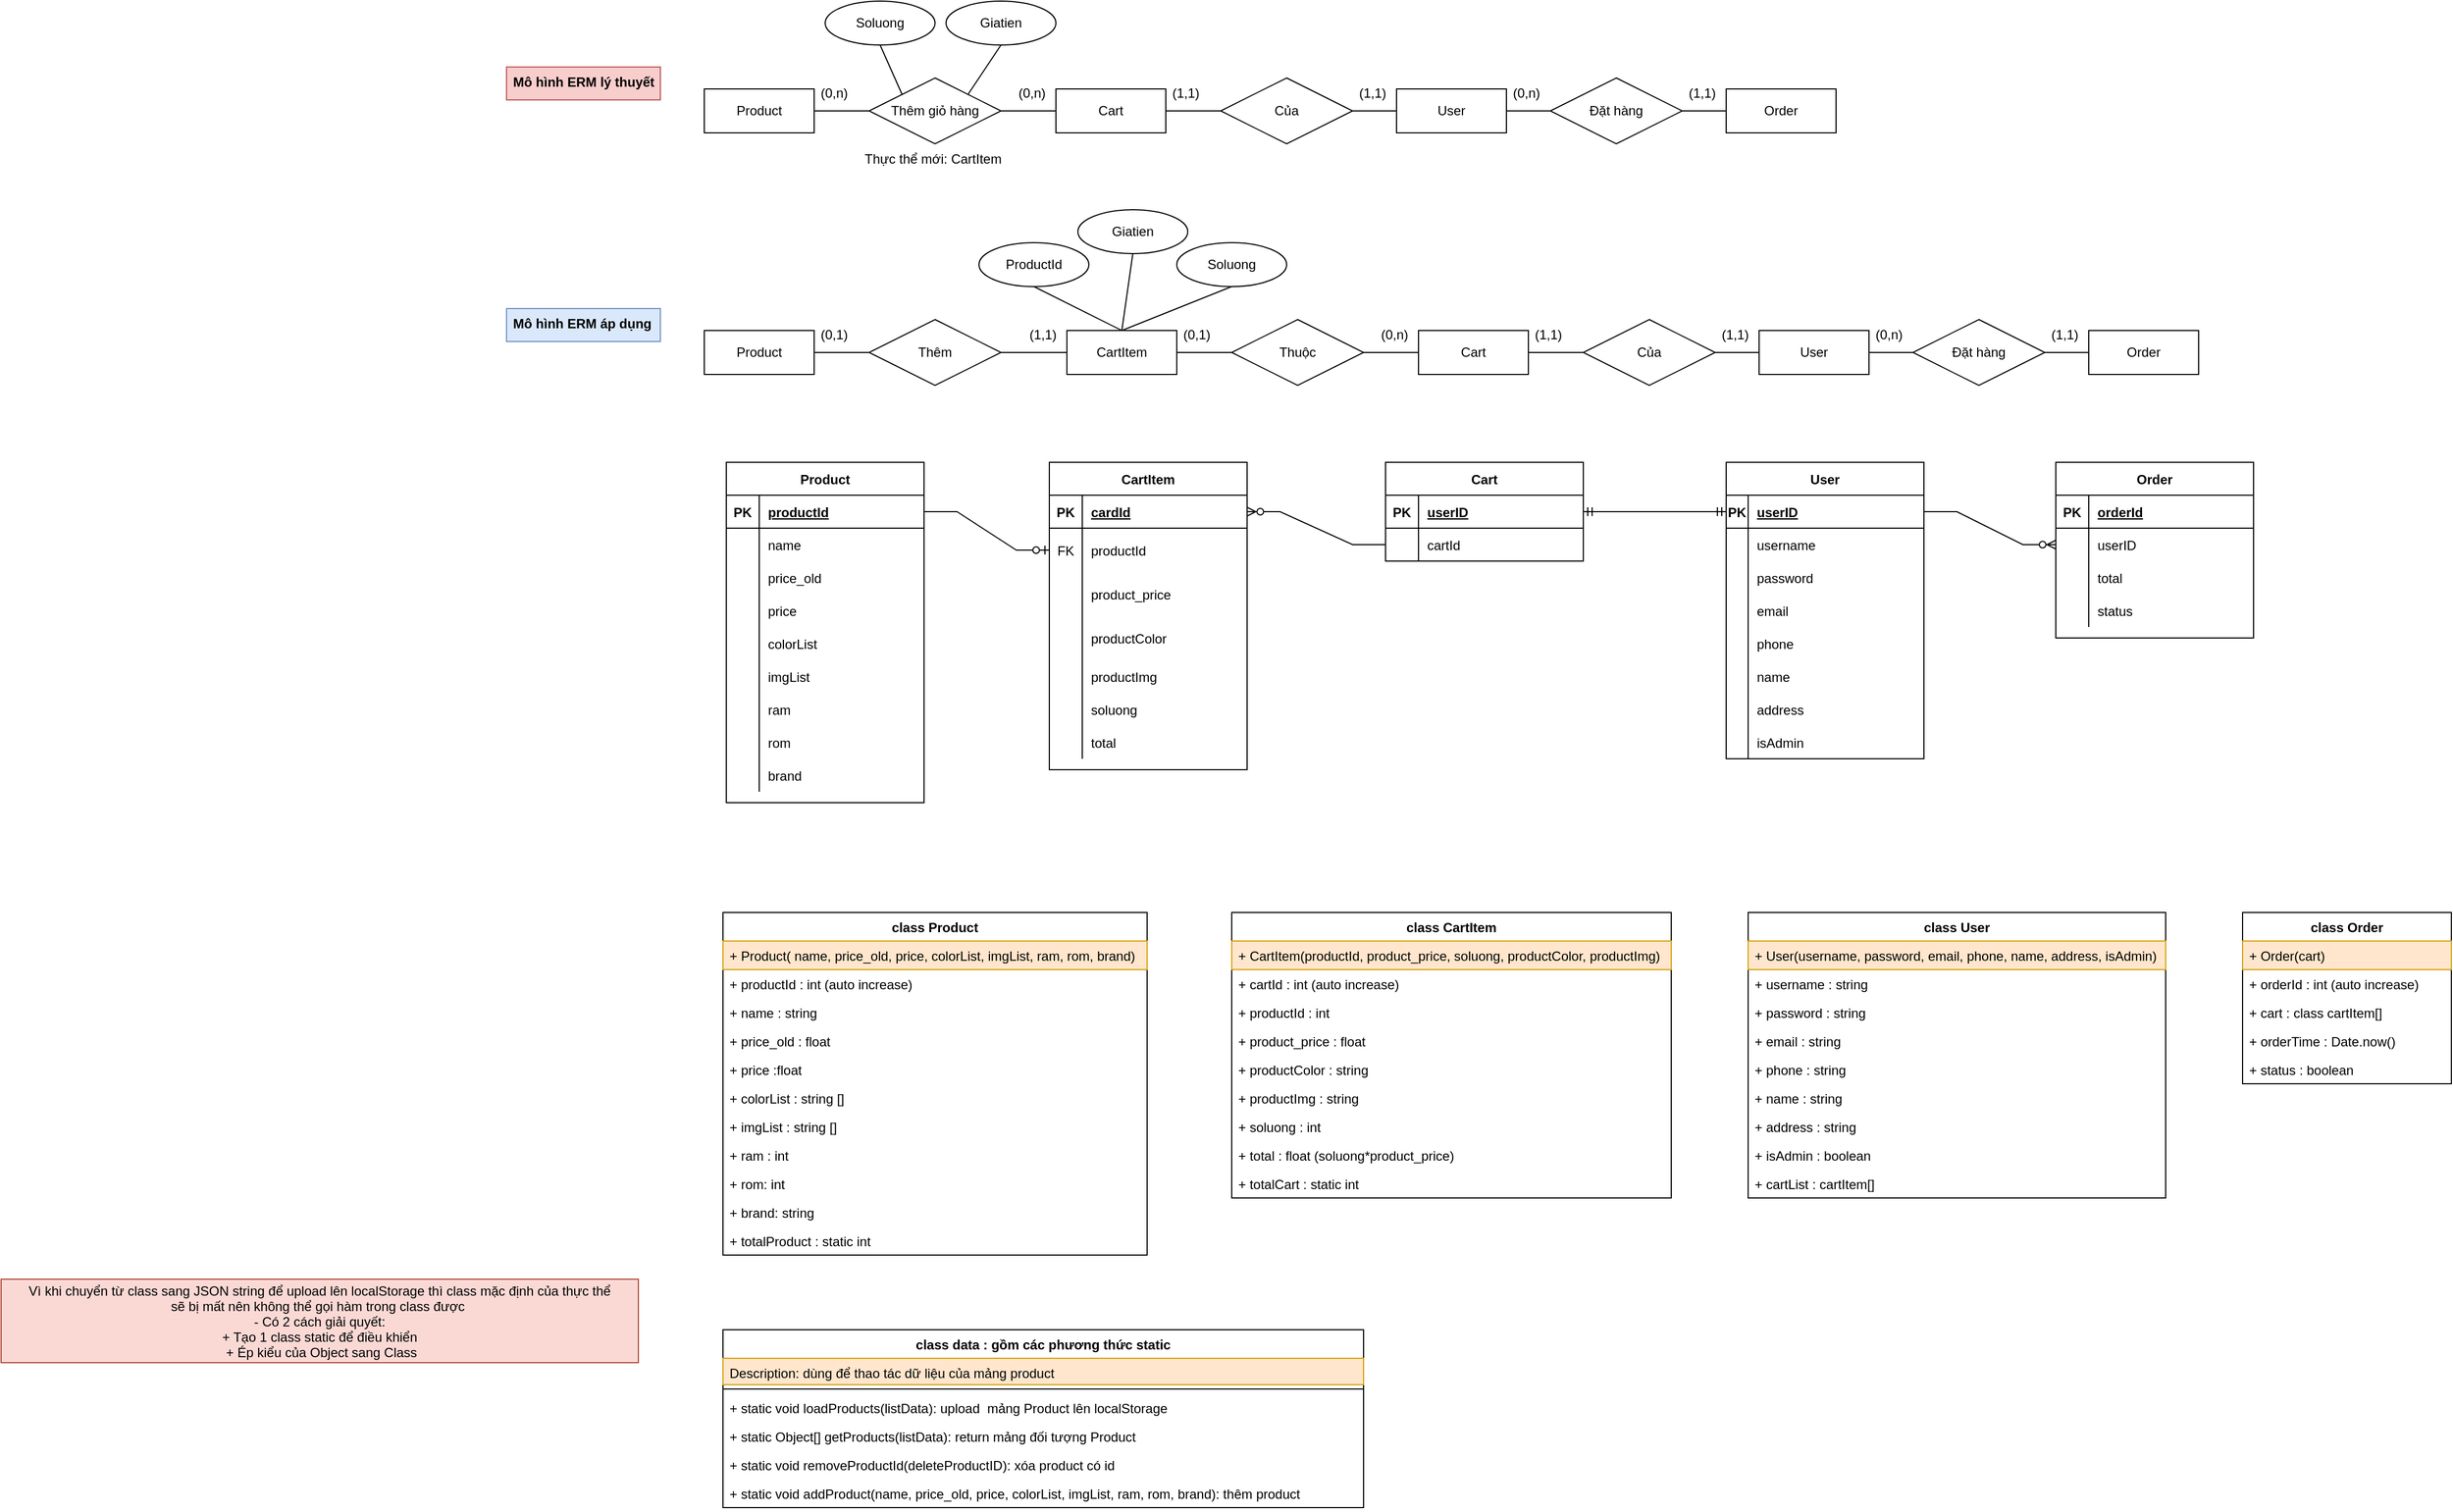 <mxfile version="15.6.2" type="github">
  <diagram id="d3Fe0zUvUjGQNnASEu34" name="Page-1">
    <mxGraphModel dx="2957" dy="2081" grid="1" gridSize="10" guides="1" tooltips="1" connect="1" arrows="1" fold="1" page="1" pageScale="1" pageWidth="827" pageHeight="1169" math="0" shadow="0">
      <root>
        <mxCell id="0" />
        <mxCell id="1" parent="0" />
        <mxCell id="gFz-W14YJBDqkf8OOEzb-13" value="class Product" style="swimlane;fontStyle=1;childLayout=stackLayout;horizontal=1;startSize=26;horizontalStack=0;resizeParent=1;resizeParentMax=0;resizeLast=0;collapsible=1;marginBottom=0;" parent="1" vertex="1">
          <mxGeometry x="27" y="430" width="386" height="312" as="geometry" />
        </mxCell>
        <mxCell id="gFz-W14YJBDqkf8OOEzb-25" value="+ Product( name, price_old, price, colorList, imgList, ram, rom, brand)" style="text;strokeColor=#d79b00;fillColor=#ffe6cc;align=left;verticalAlign=top;spacingLeft=4;spacingRight=4;overflow=hidden;rotatable=0;points=[[0,0.5],[1,0.5]];portConstraint=eastwest;" parent="gFz-W14YJBDqkf8OOEzb-13" vertex="1">
          <mxGeometry y="26" width="386" height="26" as="geometry" />
        </mxCell>
        <mxCell id="gFz-W14YJBDqkf8OOEzb-14" value="+ productId : int (auto increase)" style="text;strokeColor=none;fillColor=none;align=left;verticalAlign=top;spacingLeft=4;spacingRight=4;overflow=hidden;rotatable=0;points=[[0,0.5],[1,0.5]];portConstraint=eastwest;" parent="gFz-W14YJBDqkf8OOEzb-13" vertex="1">
          <mxGeometry y="52" width="386" height="26" as="geometry" />
        </mxCell>
        <mxCell id="gFz-W14YJBDqkf8OOEzb-15" value="+ name : string" style="text;strokeColor=none;fillColor=none;align=left;verticalAlign=top;spacingLeft=4;spacingRight=4;overflow=hidden;rotatable=0;points=[[0,0.5],[1,0.5]];portConstraint=eastwest;" parent="gFz-W14YJBDqkf8OOEzb-13" vertex="1">
          <mxGeometry y="78" width="386" height="26" as="geometry" />
        </mxCell>
        <mxCell id="gFz-W14YJBDqkf8OOEzb-16" value="+ price_old : float" style="text;strokeColor=none;fillColor=none;align=left;verticalAlign=top;spacingLeft=4;spacingRight=4;overflow=hidden;rotatable=0;points=[[0,0.5],[1,0.5]];portConstraint=eastwest;" parent="gFz-W14YJBDqkf8OOEzb-13" vertex="1">
          <mxGeometry y="104" width="386" height="26" as="geometry" />
        </mxCell>
        <mxCell id="gFz-W14YJBDqkf8OOEzb-26" value="+ price :float" style="text;strokeColor=none;fillColor=none;align=left;verticalAlign=top;spacingLeft=4;spacingRight=4;overflow=hidden;rotatable=0;points=[[0,0.5],[1,0.5]];portConstraint=eastwest;" parent="gFz-W14YJBDqkf8OOEzb-13" vertex="1">
          <mxGeometry y="130" width="386" height="26" as="geometry" />
        </mxCell>
        <mxCell id="gFz-W14YJBDqkf8OOEzb-27" value="+ colorList : string []" style="text;strokeColor=none;fillColor=none;align=left;verticalAlign=top;spacingLeft=4;spacingRight=4;overflow=hidden;rotatable=0;points=[[0,0.5],[1,0.5]];portConstraint=eastwest;" parent="gFz-W14YJBDqkf8OOEzb-13" vertex="1">
          <mxGeometry y="156" width="386" height="26" as="geometry" />
        </mxCell>
        <mxCell id="gFz-W14YJBDqkf8OOEzb-28" value="+ imgList : string []" style="text;strokeColor=none;fillColor=none;align=left;verticalAlign=top;spacingLeft=4;spacingRight=4;overflow=hidden;rotatable=0;points=[[0,0.5],[1,0.5]];portConstraint=eastwest;" parent="gFz-W14YJBDqkf8OOEzb-13" vertex="1">
          <mxGeometry y="182" width="386" height="26" as="geometry" />
        </mxCell>
        <mxCell id="gFz-W14YJBDqkf8OOEzb-29" value="+ ram : int" style="text;strokeColor=none;fillColor=none;align=left;verticalAlign=top;spacingLeft=4;spacingRight=4;overflow=hidden;rotatable=0;points=[[0,0.5],[1,0.5]];portConstraint=eastwest;" parent="gFz-W14YJBDqkf8OOEzb-13" vertex="1">
          <mxGeometry y="208" width="386" height="26" as="geometry" />
        </mxCell>
        <mxCell id="gFz-W14YJBDqkf8OOEzb-30" value="+ rom: int" style="text;strokeColor=none;fillColor=none;align=left;verticalAlign=top;spacingLeft=4;spacingRight=4;overflow=hidden;rotatable=0;points=[[0,0.5],[1,0.5]];portConstraint=eastwest;" parent="gFz-W14YJBDqkf8OOEzb-13" vertex="1">
          <mxGeometry y="234" width="386" height="26" as="geometry" />
        </mxCell>
        <mxCell id="gFz-W14YJBDqkf8OOEzb-31" value="+ brand: string" style="text;strokeColor=none;fillColor=none;align=left;verticalAlign=top;spacingLeft=4;spacingRight=4;overflow=hidden;rotatable=0;points=[[0,0.5],[1,0.5]];portConstraint=eastwest;" parent="gFz-W14YJBDqkf8OOEzb-13" vertex="1">
          <mxGeometry y="260" width="386" height="26" as="geometry" />
        </mxCell>
        <mxCell id="XUgQOG7TutynTwRq5ZLv-3" value="+ totalProduct : static int" style="text;strokeColor=none;fillColor=none;align=left;verticalAlign=top;spacingLeft=4;spacingRight=4;overflow=hidden;rotatable=0;points=[[0,0.5],[1,0.5]];portConstraint=eastwest;" parent="gFz-W14YJBDqkf8OOEzb-13" vertex="1">
          <mxGeometry y="286" width="386" height="26" as="geometry" />
        </mxCell>
        <mxCell id="gFz-W14YJBDqkf8OOEzb-32" value="class CartItem" style="swimlane;fontStyle=1;childLayout=stackLayout;horizontal=1;startSize=26;horizontalStack=0;resizeParent=1;resizeParentMax=0;resizeLast=0;collapsible=1;marginBottom=0;" parent="1" vertex="1">
          <mxGeometry x="490" y="430" width="400" height="260" as="geometry" />
        </mxCell>
        <mxCell id="gFz-W14YJBDqkf8OOEzb-33" value="+ CartItem(productId, product_price, soluong, productColor, productImg)" style="text;strokeColor=#d79b00;fillColor=#ffe6cc;align=left;verticalAlign=top;spacingLeft=4;spacingRight=4;overflow=hidden;rotatable=0;points=[[0,0.5],[1,0.5]];portConstraint=eastwest;" parent="gFz-W14YJBDqkf8OOEzb-32" vertex="1">
          <mxGeometry y="26" width="400" height="26" as="geometry" />
        </mxCell>
        <mxCell id="gFz-W14YJBDqkf8OOEzb-34" value="+ cartId : int (auto increase)" style="text;strokeColor=none;fillColor=none;align=left;verticalAlign=top;spacingLeft=4;spacingRight=4;overflow=hidden;rotatable=0;points=[[0,0.5],[1,0.5]];portConstraint=eastwest;" parent="gFz-W14YJBDqkf8OOEzb-32" vertex="1">
          <mxGeometry y="52" width="400" height="26" as="geometry" />
        </mxCell>
        <mxCell id="gFz-W14YJBDqkf8OOEzb-35" value="+ productId : int" style="text;strokeColor=none;fillColor=none;align=left;verticalAlign=top;spacingLeft=4;spacingRight=4;overflow=hidden;rotatable=0;points=[[0,0.5],[1,0.5]];portConstraint=eastwest;" parent="gFz-W14YJBDqkf8OOEzb-32" vertex="1">
          <mxGeometry y="78" width="400" height="26" as="geometry" />
        </mxCell>
        <mxCell id="XUgQOG7TutynTwRq5ZLv-4" value="+ product_price : float" style="text;strokeColor=none;fillColor=none;align=left;verticalAlign=top;spacingLeft=4;spacingRight=4;overflow=hidden;rotatable=0;points=[[0,0.5],[1,0.5]];portConstraint=eastwest;" parent="gFz-W14YJBDqkf8OOEzb-32" vertex="1">
          <mxGeometry y="104" width="400" height="26" as="geometry" />
        </mxCell>
        <mxCell id="XUgQOG7TutynTwRq5ZLv-8" value="+ productColor : string" style="text;strokeColor=none;fillColor=none;align=left;verticalAlign=top;spacingLeft=4;spacingRight=4;overflow=hidden;rotatable=0;points=[[0,0.5],[1,0.5]];portConstraint=eastwest;" parent="gFz-W14YJBDqkf8OOEzb-32" vertex="1">
          <mxGeometry y="130" width="400" height="26" as="geometry" />
        </mxCell>
        <mxCell id="XUgQOG7TutynTwRq5ZLv-11" value="+ productImg : string" style="text;strokeColor=none;fillColor=none;align=left;verticalAlign=top;spacingLeft=4;spacingRight=4;overflow=hidden;rotatable=0;points=[[0,0.5],[1,0.5]];portConstraint=eastwest;" parent="gFz-W14YJBDqkf8OOEzb-32" vertex="1">
          <mxGeometry y="156" width="400" height="26" as="geometry" />
        </mxCell>
        <mxCell id="XUgQOG7TutynTwRq5ZLv-9" value="+ soluong : int" style="text;strokeColor=none;fillColor=none;align=left;verticalAlign=top;spacingLeft=4;spacingRight=4;overflow=hidden;rotatable=0;points=[[0,0.5],[1,0.5]];portConstraint=eastwest;" parent="gFz-W14YJBDqkf8OOEzb-32" vertex="1">
          <mxGeometry y="182" width="400" height="26" as="geometry" />
        </mxCell>
        <mxCell id="XUgQOG7TutynTwRq5ZLv-10" value="+ total : float (soluong*product_price)" style="text;strokeColor=none;fillColor=none;align=left;verticalAlign=top;spacingLeft=4;spacingRight=4;overflow=hidden;rotatable=0;points=[[0,0.5],[1,0.5]];portConstraint=eastwest;" parent="gFz-W14YJBDqkf8OOEzb-32" vertex="1">
          <mxGeometry y="208" width="400" height="26" as="geometry" />
        </mxCell>
        <mxCell id="XUgQOG7TutynTwRq5ZLv-16" value="+ totalCart : static int" style="text;strokeColor=none;fillColor=none;align=left;verticalAlign=top;spacingLeft=4;spacingRight=4;overflow=hidden;rotatable=0;points=[[0,0.5],[1,0.5]];portConstraint=eastwest;" parent="gFz-W14YJBDqkf8OOEzb-32" vertex="1">
          <mxGeometry y="234" width="400" height="26" as="geometry" />
        </mxCell>
        <mxCell id="gFz-W14YJBDqkf8OOEzb-81" value="" style="group" parent="1" vertex="1" connectable="0">
          <mxGeometry x="10" y="-400" width="1030" height="130" as="geometry" />
        </mxCell>
        <mxCell id="gFz-W14YJBDqkf8OOEzb-53" value="Product" style="whiteSpace=wrap;html=1;align=center;" parent="gFz-W14YJBDqkf8OOEzb-81" vertex="1">
          <mxGeometry y="80" width="100" height="40" as="geometry" />
        </mxCell>
        <mxCell id="gFz-W14YJBDqkf8OOEzb-54" value="Cart" style="whiteSpace=wrap;html=1;align=center;" parent="gFz-W14YJBDqkf8OOEzb-81" vertex="1">
          <mxGeometry x="320" y="80" width="100" height="40" as="geometry" />
        </mxCell>
        <mxCell id="gFz-W14YJBDqkf8OOEzb-55" value="Thêm giỏ hàng" style="shape=rhombus;perimeter=rhombusPerimeter;whiteSpace=wrap;html=1;align=center;" parent="gFz-W14YJBDqkf8OOEzb-81" vertex="1">
          <mxGeometry x="150" y="70" width="120" height="60" as="geometry" />
        </mxCell>
        <mxCell id="gFz-W14YJBDqkf8OOEzb-56" value="" style="endArrow=none;html=1;rounded=0;exitX=1;exitY=0.5;exitDx=0;exitDy=0;entryX=0;entryY=0.5;entryDx=0;entryDy=0;" parent="gFz-W14YJBDqkf8OOEzb-81" source="gFz-W14YJBDqkf8OOEzb-53" target="gFz-W14YJBDqkf8OOEzb-55" edge="1">
          <mxGeometry relative="1" as="geometry">
            <mxPoint x="140" y="250" as="sourcePoint" />
            <mxPoint x="300" y="250" as="targetPoint" />
          </mxGeometry>
        </mxCell>
        <mxCell id="gFz-W14YJBDqkf8OOEzb-57" value="" style="endArrow=none;html=1;rounded=0;exitX=1;exitY=0.5;exitDx=0;exitDy=0;entryX=0;entryY=0.5;entryDx=0;entryDy=0;" parent="gFz-W14YJBDqkf8OOEzb-81" source="gFz-W14YJBDqkf8OOEzb-55" target="gFz-W14YJBDqkf8OOEzb-54" edge="1">
          <mxGeometry relative="1" as="geometry">
            <mxPoint x="140" y="250" as="sourcePoint" />
            <mxPoint x="300" y="250" as="targetPoint" />
          </mxGeometry>
        </mxCell>
        <mxCell id="gFz-W14YJBDqkf8OOEzb-58" value="(0,n)" style="text;strokeColor=none;fillColor=none;spacingLeft=4;spacingRight=4;overflow=hidden;rotatable=0;points=[[0,0.5],[1,0.5]];portConstraint=eastwest;fontSize=12;" parent="gFz-W14YJBDqkf8OOEzb-81" vertex="1">
          <mxGeometry x="100" y="70" width="40" height="30" as="geometry" />
        </mxCell>
        <mxCell id="gFz-W14YJBDqkf8OOEzb-59" value="(0,n)" style="text;strokeColor=none;fillColor=none;spacingLeft=4;spacingRight=4;overflow=hidden;rotatable=0;points=[[0,0.5],[1,0.5]];portConstraint=eastwest;fontSize=12;" parent="gFz-W14YJBDqkf8OOEzb-81" vertex="1">
          <mxGeometry x="280" y="70" width="40" height="30" as="geometry" />
        </mxCell>
        <mxCell id="gFz-W14YJBDqkf8OOEzb-61" value="Soluong" style="ellipse;whiteSpace=wrap;html=1;align=center;" parent="gFz-W14YJBDqkf8OOEzb-81" vertex="1">
          <mxGeometry x="110" width="100" height="40" as="geometry" />
        </mxCell>
        <mxCell id="gFz-W14YJBDqkf8OOEzb-62" value="Giatien" style="ellipse;whiteSpace=wrap;html=1;align=center;" parent="gFz-W14YJBDqkf8OOEzb-81" vertex="1">
          <mxGeometry x="220" width="100" height="40" as="geometry" />
        </mxCell>
        <mxCell id="gFz-W14YJBDqkf8OOEzb-63" value="" style="endArrow=none;html=1;rounded=0;exitX=0.5;exitY=1;exitDx=0;exitDy=0;entryX=0;entryY=0;entryDx=0;entryDy=0;" parent="gFz-W14YJBDqkf8OOEzb-81" source="gFz-W14YJBDqkf8OOEzb-61" target="gFz-W14YJBDqkf8OOEzb-55" edge="1">
          <mxGeometry relative="1" as="geometry">
            <mxPoint x="140" y="50" as="sourcePoint" />
            <mxPoint x="300" y="50" as="targetPoint" />
          </mxGeometry>
        </mxCell>
        <mxCell id="gFz-W14YJBDqkf8OOEzb-64" value="" style="endArrow=none;html=1;rounded=0;entryX=0.5;entryY=1;entryDx=0;entryDy=0;exitX=1;exitY=0;exitDx=0;exitDy=0;" parent="gFz-W14YJBDqkf8OOEzb-81" source="gFz-W14YJBDqkf8OOEzb-55" target="gFz-W14YJBDqkf8OOEzb-62" edge="1">
          <mxGeometry relative="1" as="geometry">
            <mxPoint x="140" y="50" as="sourcePoint" />
            <mxPoint x="300" y="50" as="targetPoint" />
          </mxGeometry>
        </mxCell>
        <mxCell id="gFz-W14YJBDqkf8OOEzb-65" value="User" style="whiteSpace=wrap;html=1;align=center;" parent="gFz-W14YJBDqkf8OOEzb-81" vertex="1">
          <mxGeometry x="630" y="80" width="100" height="40" as="geometry" />
        </mxCell>
        <mxCell id="gFz-W14YJBDqkf8OOEzb-66" value="Của" style="shape=rhombus;perimeter=rhombusPerimeter;whiteSpace=wrap;html=1;align=center;" parent="gFz-W14YJBDqkf8OOEzb-81" vertex="1">
          <mxGeometry x="470" y="70" width="120" height="60" as="geometry" />
        </mxCell>
        <mxCell id="gFz-W14YJBDqkf8OOEzb-67" value="" style="endArrow=none;html=1;rounded=0;exitX=1;exitY=0.5;exitDx=0;exitDy=0;entryX=0;entryY=0.5;entryDx=0;entryDy=0;" parent="gFz-W14YJBDqkf8OOEzb-81" source="gFz-W14YJBDqkf8OOEzb-54" target="gFz-W14YJBDqkf8OOEzb-66" edge="1">
          <mxGeometry relative="1" as="geometry">
            <mxPoint x="140" y="50" as="sourcePoint" />
            <mxPoint x="300" y="50" as="targetPoint" />
          </mxGeometry>
        </mxCell>
        <mxCell id="gFz-W14YJBDqkf8OOEzb-68" value="" style="endArrow=none;html=1;rounded=0;exitX=0;exitY=0.5;exitDx=0;exitDy=0;entryX=1;entryY=0.5;entryDx=0;entryDy=0;" parent="gFz-W14YJBDqkf8OOEzb-81" source="gFz-W14YJBDqkf8OOEzb-65" target="gFz-W14YJBDqkf8OOEzb-66" edge="1">
          <mxGeometry relative="1" as="geometry">
            <mxPoint x="430" y="110" as="sourcePoint" />
            <mxPoint x="480" y="110" as="targetPoint" />
          </mxGeometry>
        </mxCell>
        <mxCell id="gFz-W14YJBDqkf8OOEzb-69" value="(1,1)" style="text;strokeColor=none;fillColor=none;spacingLeft=4;spacingRight=4;overflow=hidden;rotatable=0;points=[[0,0.5],[1,0.5]];portConstraint=eastwest;fontSize=12;" parent="gFz-W14YJBDqkf8OOEzb-81" vertex="1">
          <mxGeometry x="420" y="70" width="40" height="30" as="geometry" />
        </mxCell>
        <mxCell id="gFz-W14YJBDqkf8OOEzb-70" value="(1,1)" style="text;strokeColor=none;fillColor=none;spacingLeft=4;spacingRight=4;overflow=hidden;rotatable=0;points=[[0,0.5],[1,0.5]];portConstraint=eastwest;fontSize=12;" parent="gFz-W14YJBDqkf8OOEzb-81" vertex="1">
          <mxGeometry x="590" y="70" width="40" height="30" as="geometry" />
        </mxCell>
        <mxCell id="gFz-W14YJBDqkf8OOEzb-71" value="Order" style="whiteSpace=wrap;html=1;align=center;" parent="gFz-W14YJBDqkf8OOEzb-81" vertex="1">
          <mxGeometry x="930" y="80" width="100" height="40" as="geometry" />
        </mxCell>
        <mxCell id="gFz-W14YJBDqkf8OOEzb-72" value="Đặt hàng" style="shape=rhombus;perimeter=rhombusPerimeter;whiteSpace=wrap;html=1;align=center;" parent="gFz-W14YJBDqkf8OOEzb-81" vertex="1">
          <mxGeometry x="770" y="70" width="120" height="60" as="geometry" />
        </mxCell>
        <mxCell id="gFz-W14YJBDqkf8OOEzb-73" value="" style="endArrow=none;html=1;rounded=0;exitX=1;exitY=0.5;exitDx=0;exitDy=0;entryX=0;entryY=0.5;entryDx=0;entryDy=0;" parent="gFz-W14YJBDqkf8OOEzb-81" source="gFz-W14YJBDqkf8OOEzb-65" target="gFz-W14YJBDqkf8OOEzb-72" edge="1">
          <mxGeometry relative="1" as="geometry">
            <mxPoint x="510" y="50" as="sourcePoint" />
            <mxPoint x="670" y="50" as="targetPoint" />
          </mxGeometry>
        </mxCell>
        <mxCell id="gFz-W14YJBDqkf8OOEzb-74" value="" style="endArrow=none;html=1;rounded=0;exitX=0;exitY=0.5;exitDx=0;exitDy=0;entryX=1;entryY=0.5;entryDx=0;entryDy=0;" parent="gFz-W14YJBDqkf8OOEzb-81" source="gFz-W14YJBDqkf8OOEzb-71" target="gFz-W14YJBDqkf8OOEzb-72" edge="1">
          <mxGeometry relative="1" as="geometry">
            <mxPoint x="510" y="50" as="sourcePoint" />
            <mxPoint x="670" y="50" as="targetPoint" />
          </mxGeometry>
        </mxCell>
        <mxCell id="gFz-W14YJBDqkf8OOEzb-75" value="(0,n)" style="text;strokeColor=none;fillColor=none;spacingLeft=4;spacingRight=4;overflow=hidden;rotatable=0;points=[[0,0.5],[1,0.5]];portConstraint=eastwest;fontSize=12;" parent="gFz-W14YJBDqkf8OOEzb-81" vertex="1">
          <mxGeometry x="730" y="70" width="40" height="30" as="geometry" />
        </mxCell>
        <mxCell id="gFz-W14YJBDqkf8OOEzb-76" value="(1,1)" style="text;strokeColor=none;fillColor=none;spacingLeft=4;spacingRight=4;overflow=hidden;rotatable=0;points=[[0,0.5],[1,0.5]];portConstraint=eastwest;fontSize=12;" parent="gFz-W14YJBDqkf8OOEzb-81" vertex="1">
          <mxGeometry x="890" y="70" width="40" height="30" as="geometry" />
        </mxCell>
        <mxCell id="gFz-W14YJBDqkf8OOEzb-82" value="Mô hình ERM lý thuyết" style="text;strokeColor=#b85450;fillColor=#f8cecc;spacingLeft=4;spacingRight=4;overflow=hidden;rotatable=0;points=[[0,0.5],[1,0.5]];portConstraint=eastwest;fontSize=12;fontStyle=1" parent="1" vertex="1">
          <mxGeometry x="-170" y="-340" width="140" height="30" as="geometry" />
        </mxCell>
        <mxCell id="gFz-W14YJBDqkf8OOEzb-84" value="" style="group" parent="1" vertex="1" connectable="0">
          <mxGeometry x="340" y="-180" width="1030" height="130" as="geometry" />
        </mxCell>
        <mxCell id="gFz-W14YJBDqkf8OOEzb-85" value="CartItem" style="whiteSpace=wrap;html=1;align=center;" parent="gFz-W14YJBDqkf8OOEzb-84" vertex="1">
          <mxGeometry y="80" width="100" height="40" as="geometry" />
        </mxCell>
        <mxCell id="gFz-W14YJBDqkf8OOEzb-86" value="Cart" style="whiteSpace=wrap;html=1;align=center;" parent="gFz-W14YJBDqkf8OOEzb-84" vertex="1">
          <mxGeometry x="320" y="80" width="100" height="40" as="geometry" />
        </mxCell>
        <mxCell id="gFz-W14YJBDqkf8OOEzb-87" value="Thuộc" style="shape=rhombus;perimeter=rhombusPerimeter;whiteSpace=wrap;html=1;align=center;" parent="gFz-W14YJBDqkf8OOEzb-84" vertex="1">
          <mxGeometry x="150" y="70" width="120" height="60" as="geometry" />
        </mxCell>
        <mxCell id="gFz-W14YJBDqkf8OOEzb-88" value="" style="endArrow=none;html=1;rounded=0;exitX=1;exitY=0.5;exitDx=0;exitDy=0;entryX=0;entryY=0.5;entryDx=0;entryDy=0;" parent="gFz-W14YJBDqkf8OOEzb-84" source="gFz-W14YJBDqkf8OOEzb-85" target="gFz-W14YJBDqkf8OOEzb-87" edge="1">
          <mxGeometry relative="1" as="geometry">
            <mxPoint x="140" y="250" as="sourcePoint" />
            <mxPoint x="300" y="250" as="targetPoint" />
          </mxGeometry>
        </mxCell>
        <mxCell id="gFz-W14YJBDqkf8OOEzb-89" value="" style="endArrow=none;html=1;rounded=0;exitX=1;exitY=0.5;exitDx=0;exitDy=0;entryX=0;entryY=0.5;entryDx=0;entryDy=0;" parent="gFz-W14YJBDqkf8OOEzb-84" source="gFz-W14YJBDqkf8OOEzb-87" target="gFz-W14YJBDqkf8OOEzb-86" edge="1">
          <mxGeometry relative="1" as="geometry">
            <mxPoint x="140" y="250" as="sourcePoint" />
            <mxPoint x="300" y="250" as="targetPoint" />
          </mxGeometry>
        </mxCell>
        <mxCell id="gFz-W14YJBDqkf8OOEzb-90" value="(0,1)" style="text;strokeColor=none;fillColor=none;spacingLeft=4;spacingRight=4;overflow=hidden;rotatable=0;points=[[0,0.5],[1,0.5]];portConstraint=eastwest;fontSize=12;" parent="gFz-W14YJBDqkf8OOEzb-84" vertex="1">
          <mxGeometry x="100" y="70" width="40" height="30" as="geometry" />
        </mxCell>
        <mxCell id="gFz-W14YJBDqkf8OOEzb-91" value="(0,n)" style="text;strokeColor=none;fillColor=none;spacingLeft=4;spacingRight=4;overflow=hidden;rotatable=0;points=[[0,0.5],[1,0.5]];portConstraint=eastwest;fontSize=12;" parent="gFz-W14YJBDqkf8OOEzb-84" vertex="1">
          <mxGeometry x="280" y="70" width="40" height="30" as="geometry" />
        </mxCell>
        <mxCell id="gFz-W14YJBDqkf8OOEzb-96" value="User" style="whiteSpace=wrap;html=1;align=center;" parent="gFz-W14YJBDqkf8OOEzb-84" vertex="1">
          <mxGeometry x="630" y="80" width="100" height="40" as="geometry" />
        </mxCell>
        <mxCell id="gFz-W14YJBDqkf8OOEzb-97" value="Của" style="shape=rhombus;perimeter=rhombusPerimeter;whiteSpace=wrap;html=1;align=center;" parent="gFz-W14YJBDqkf8OOEzb-84" vertex="1">
          <mxGeometry x="470" y="70" width="120" height="60" as="geometry" />
        </mxCell>
        <mxCell id="gFz-W14YJBDqkf8OOEzb-98" value="" style="endArrow=none;html=1;rounded=0;exitX=1;exitY=0.5;exitDx=0;exitDy=0;entryX=0;entryY=0.5;entryDx=0;entryDy=0;" parent="gFz-W14YJBDqkf8OOEzb-84" source="gFz-W14YJBDqkf8OOEzb-86" target="gFz-W14YJBDqkf8OOEzb-97" edge="1">
          <mxGeometry relative="1" as="geometry">
            <mxPoint x="140" y="50" as="sourcePoint" />
            <mxPoint x="300" y="50" as="targetPoint" />
          </mxGeometry>
        </mxCell>
        <mxCell id="gFz-W14YJBDqkf8OOEzb-99" value="" style="endArrow=none;html=1;rounded=0;exitX=0;exitY=0.5;exitDx=0;exitDy=0;entryX=1;entryY=0.5;entryDx=0;entryDy=0;" parent="gFz-W14YJBDqkf8OOEzb-84" source="gFz-W14YJBDqkf8OOEzb-96" target="gFz-W14YJBDqkf8OOEzb-97" edge="1">
          <mxGeometry relative="1" as="geometry">
            <mxPoint x="430" y="110" as="sourcePoint" />
            <mxPoint x="480" y="110" as="targetPoint" />
          </mxGeometry>
        </mxCell>
        <mxCell id="gFz-W14YJBDqkf8OOEzb-100" value="(1,1)" style="text;strokeColor=none;fillColor=none;spacingLeft=4;spacingRight=4;overflow=hidden;rotatable=0;points=[[0,0.5],[1,0.5]];portConstraint=eastwest;fontSize=12;" parent="gFz-W14YJBDqkf8OOEzb-84" vertex="1">
          <mxGeometry x="420" y="70" width="40" height="30" as="geometry" />
        </mxCell>
        <mxCell id="gFz-W14YJBDqkf8OOEzb-101" value="(1,1)" style="text;strokeColor=none;fillColor=none;spacingLeft=4;spacingRight=4;overflow=hidden;rotatable=0;points=[[0,0.5],[1,0.5]];portConstraint=eastwest;fontSize=12;" parent="gFz-W14YJBDqkf8OOEzb-84" vertex="1">
          <mxGeometry x="590" y="70" width="40" height="30" as="geometry" />
        </mxCell>
        <mxCell id="gFz-W14YJBDqkf8OOEzb-102" value="Order" style="whiteSpace=wrap;html=1;align=center;" parent="gFz-W14YJBDqkf8OOEzb-84" vertex="1">
          <mxGeometry x="930" y="80" width="100" height="40" as="geometry" />
        </mxCell>
        <mxCell id="gFz-W14YJBDqkf8OOEzb-103" value="Đặt hàng" style="shape=rhombus;perimeter=rhombusPerimeter;whiteSpace=wrap;html=1;align=center;" parent="gFz-W14YJBDqkf8OOEzb-84" vertex="1">
          <mxGeometry x="770" y="70" width="120" height="60" as="geometry" />
        </mxCell>
        <mxCell id="gFz-W14YJBDqkf8OOEzb-104" value="" style="endArrow=none;html=1;rounded=0;exitX=1;exitY=0.5;exitDx=0;exitDy=0;entryX=0;entryY=0.5;entryDx=0;entryDy=0;" parent="gFz-W14YJBDqkf8OOEzb-84" source="gFz-W14YJBDqkf8OOEzb-96" target="gFz-W14YJBDqkf8OOEzb-103" edge="1">
          <mxGeometry relative="1" as="geometry">
            <mxPoint x="510" y="50" as="sourcePoint" />
            <mxPoint x="670" y="50" as="targetPoint" />
          </mxGeometry>
        </mxCell>
        <mxCell id="gFz-W14YJBDqkf8OOEzb-105" value="" style="endArrow=none;html=1;rounded=0;exitX=0;exitY=0.5;exitDx=0;exitDy=0;entryX=1;entryY=0.5;entryDx=0;entryDy=0;" parent="gFz-W14YJBDqkf8OOEzb-84" source="gFz-W14YJBDqkf8OOEzb-102" target="gFz-W14YJBDqkf8OOEzb-103" edge="1">
          <mxGeometry relative="1" as="geometry">
            <mxPoint x="510" y="50" as="sourcePoint" />
            <mxPoint x="670" y="50" as="targetPoint" />
          </mxGeometry>
        </mxCell>
        <mxCell id="gFz-W14YJBDqkf8OOEzb-106" value="(0,n)" style="text;strokeColor=none;fillColor=none;spacingLeft=4;spacingRight=4;overflow=hidden;rotatable=0;points=[[0,0.5],[1,0.5]];portConstraint=eastwest;fontSize=12;" parent="gFz-W14YJBDqkf8OOEzb-84" vertex="1">
          <mxGeometry x="730" y="70" width="40" height="30" as="geometry" />
        </mxCell>
        <mxCell id="gFz-W14YJBDqkf8OOEzb-107" value="(1,1)" style="text;strokeColor=none;fillColor=none;spacingLeft=4;spacingRight=4;overflow=hidden;rotatable=0;points=[[0,0.5],[1,0.5]];portConstraint=eastwest;fontSize=12;" parent="gFz-W14YJBDqkf8OOEzb-84" vertex="1">
          <mxGeometry x="890" y="70" width="40" height="30" as="geometry" />
        </mxCell>
        <mxCell id="XUgQOG7TutynTwRq5ZLv-2" value="Soluong" style="ellipse;whiteSpace=wrap;html=1;align=center;" parent="gFz-W14YJBDqkf8OOEzb-84" vertex="1">
          <mxGeometry x="100" width="100" height="40" as="geometry" />
        </mxCell>
        <mxCell id="XUgQOG7TutynTwRq5ZLv-1" value="" style="endArrow=none;html=1;rounded=0;entryX=0.5;entryY=0;entryDx=0;entryDy=0;exitX=0.5;exitY=1;exitDx=0;exitDy=0;" parent="gFz-W14YJBDqkf8OOEzb-84" source="XUgQOG7TutynTwRq5ZLv-2" target="gFz-W14YJBDqkf8OOEzb-85" edge="1">
          <mxGeometry relative="1" as="geometry">
            <mxPoint x="140" y="20" as="sourcePoint" />
            <mxPoint x="60" y="90" as="targetPoint" />
          </mxGeometry>
        </mxCell>
        <mxCell id="gFz-W14YJBDqkf8OOEzb-113" value="Thực thể mới: CartItem" style="text;strokeColor=none;fillColor=none;spacingLeft=4;spacingRight=4;overflow=hidden;rotatable=0;points=[[0,0.5],[1,0.5]];portConstraint=eastwest;fontSize=12;" parent="1" vertex="1">
          <mxGeometry x="150" y="-270" width="140" height="30" as="geometry" />
        </mxCell>
        <mxCell id="gFz-W14YJBDqkf8OOEzb-142" value="Product" style="whiteSpace=wrap;html=1;align=center;" parent="1" vertex="1">
          <mxGeometry x="10" y="-100" width="100" height="40" as="geometry" />
        </mxCell>
        <mxCell id="gFz-W14YJBDqkf8OOEzb-143" value="Thêm" style="shape=rhombus;perimeter=rhombusPerimeter;whiteSpace=wrap;html=1;align=center;" parent="1" vertex="1">
          <mxGeometry x="160" y="-110" width="120" height="60" as="geometry" />
        </mxCell>
        <mxCell id="gFz-W14YJBDqkf8OOEzb-144" value="" style="endArrow=none;html=1;rounded=0;exitX=1;exitY=0.5;exitDx=0;exitDy=0;entryX=0;entryY=0.5;entryDx=0;entryDy=0;" parent="1" source="gFz-W14YJBDqkf8OOEzb-142" target="gFz-W14YJBDqkf8OOEzb-143" edge="1">
          <mxGeometry relative="1" as="geometry">
            <mxPoint x="320" y="-60" as="sourcePoint" />
            <mxPoint x="480" y="-60" as="targetPoint" />
          </mxGeometry>
        </mxCell>
        <mxCell id="gFz-W14YJBDqkf8OOEzb-145" value="" style="endArrow=none;html=1;rounded=0;exitX=0;exitY=0.5;exitDx=0;exitDy=0;entryX=1;entryY=0.5;entryDx=0;entryDy=0;" parent="1" source="gFz-W14YJBDqkf8OOEzb-85" target="gFz-W14YJBDqkf8OOEzb-143" edge="1">
          <mxGeometry relative="1" as="geometry">
            <mxPoint x="120" y="-70.0" as="sourcePoint" />
            <mxPoint x="170" y="-70.0" as="targetPoint" />
          </mxGeometry>
        </mxCell>
        <mxCell id="gFz-W14YJBDqkf8OOEzb-150" value="(0,1)" style="text;strokeColor=none;fillColor=none;spacingLeft=4;spacingRight=4;overflow=hidden;rotatable=0;points=[[0,0.5],[1,0.5]];portConstraint=eastwest;fontSize=12;" parent="1" vertex="1">
          <mxGeometry x="110" y="-110" width="40" height="30" as="geometry" />
        </mxCell>
        <mxCell id="gFz-W14YJBDqkf8OOEzb-151" value="(1,1)" style="text;strokeColor=none;fillColor=none;spacingLeft=4;spacingRight=4;overflow=hidden;rotatable=0;points=[[0,0.5],[1,0.5]];portConstraint=eastwest;fontSize=12;" parent="1" vertex="1">
          <mxGeometry x="300" y="-110" width="40" height="30" as="geometry" />
        </mxCell>
        <mxCell id="gFz-W14YJBDqkf8OOEzb-157" value="Product" style="shape=table;startSize=30;container=1;collapsible=1;childLayout=tableLayout;fixedRows=1;rowLines=0;fontStyle=1;align=center;resizeLast=1;" parent="1" vertex="1">
          <mxGeometry x="30" y="20" width="180" height="310" as="geometry" />
        </mxCell>
        <mxCell id="gFz-W14YJBDqkf8OOEzb-158" value="" style="shape=partialRectangle;collapsible=0;dropTarget=0;pointerEvents=0;fillColor=none;top=0;left=0;bottom=1;right=0;points=[[0,0.5],[1,0.5]];portConstraint=eastwest;" parent="gFz-W14YJBDqkf8OOEzb-157" vertex="1">
          <mxGeometry y="30" width="180" height="30" as="geometry" />
        </mxCell>
        <mxCell id="gFz-W14YJBDqkf8OOEzb-159" value="PK" style="shape=partialRectangle;connectable=0;fillColor=none;top=0;left=0;bottom=0;right=0;fontStyle=1;overflow=hidden;" parent="gFz-W14YJBDqkf8OOEzb-158" vertex="1">
          <mxGeometry width="30" height="30" as="geometry">
            <mxRectangle width="30" height="30" as="alternateBounds" />
          </mxGeometry>
        </mxCell>
        <mxCell id="gFz-W14YJBDqkf8OOEzb-160" value="productId" style="shape=partialRectangle;connectable=0;fillColor=none;top=0;left=0;bottom=0;right=0;align=left;spacingLeft=6;fontStyle=5;overflow=hidden;" parent="gFz-W14YJBDqkf8OOEzb-158" vertex="1">
          <mxGeometry x="30" width="150" height="30" as="geometry">
            <mxRectangle width="150" height="30" as="alternateBounds" />
          </mxGeometry>
        </mxCell>
        <mxCell id="gFz-W14YJBDqkf8OOEzb-161" value="" style="shape=partialRectangle;collapsible=0;dropTarget=0;pointerEvents=0;fillColor=none;top=0;left=0;bottom=0;right=0;points=[[0,0.5],[1,0.5]];portConstraint=eastwest;" parent="gFz-W14YJBDqkf8OOEzb-157" vertex="1">
          <mxGeometry y="60" width="180" height="30" as="geometry" />
        </mxCell>
        <mxCell id="gFz-W14YJBDqkf8OOEzb-162" value="" style="shape=partialRectangle;connectable=0;fillColor=none;top=0;left=0;bottom=0;right=0;editable=1;overflow=hidden;" parent="gFz-W14YJBDqkf8OOEzb-161" vertex="1">
          <mxGeometry width="30" height="30" as="geometry">
            <mxRectangle width="30" height="30" as="alternateBounds" />
          </mxGeometry>
        </mxCell>
        <mxCell id="gFz-W14YJBDqkf8OOEzb-163" value="name" style="shape=partialRectangle;connectable=0;fillColor=none;top=0;left=0;bottom=0;right=0;align=left;spacingLeft=6;overflow=hidden;" parent="gFz-W14YJBDqkf8OOEzb-161" vertex="1">
          <mxGeometry x="30" width="150" height="30" as="geometry">
            <mxRectangle width="150" height="30" as="alternateBounds" />
          </mxGeometry>
        </mxCell>
        <mxCell id="gFz-W14YJBDqkf8OOEzb-164" value="" style="shape=partialRectangle;collapsible=0;dropTarget=0;pointerEvents=0;fillColor=none;top=0;left=0;bottom=0;right=0;points=[[0,0.5],[1,0.5]];portConstraint=eastwest;" parent="gFz-W14YJBDqkf8OOEzb-157" vertex="1">
          <mxGeometry y="90" width="180" height="30" as="geometry" />
        </mxCell>
        <mxCell id="gFz-W14YJBDqkf8OOEzb-165" value="" style="shape=partialRectangle;connectable=0;fillColor=none;top=0;left=0;bottom=0;right=0;editable=1;overflow=hidden;" parent="gFz-W14YJBDqkf8OOEzb-164" vertex="1">
          <mxGeometry width="30" height="30" as="geometry">
            <mxRectangle width="30" height="30" as="alternateBounds" />
          </mxGeometry>
        </mxCell>
        <mxCell id="gFz-W14YJBDqkf8OOEzb-166" value="price_old" style="shape=partialRectangle;connectable=0;fillColor=none;top=0;left=0;bottom=0;right=0;align=left;spacingLeft=6;overflow=hidden;" parent="gFz-W14YJBDqkf8OOEzb-164" vertex="1">
          <mxGeometry x="30" width="150" height="30" as="geometry">
            <mxRectangle width="150" height="30" as="alternateBounds" />
          </mxGeometry>
        </mxCell>
        <mxCell id="gFz-W14YJBDqkf8OOEzb-170" value="" style="shape=partialRectangle;collapsible=0;dropTarget=0;pointerEvents=0;fillColor=none;top=0;left=0;bottom=0;right=0;points=[[0,0.5],[1,0.5]];portConstraint=eastwest;" parent="gFz-W14YJBDqkf8OOEzb-157" vertex="1">
          <mxGeometry y="120" width="180" height="30" as="geometry" />
        </mxCell>
        <mxCell id="gFz-W14YJBDqkf8OOEzb-171" value="" style="shape=partialRectangle;connectable=0;fillColor=none;top=0;left=0;bottom=0;right=0;editable=1;overflow=hidden;" parent="gFz-W14YJBDqkf8OOEzb-170" vertex="1">
          <mxGeometry width="30" height="30" as="geometry">
            <mxRectangle width="30" height="30" as="alternateBounds" />
          </mxGeometry>
        </mxCell>
        <mxCell id="gFz-W14YJBDqkf8OOEzb-172" value="price" style="shape=partialRectangle;connectable=0;fillColor=none;top=0;left=0;bottom=0;right=0;align=left;spacingLeft=6;overflow=hidden;" parent="gFz-W14YJBDqkf8OOEzb-170" vertex="1">
          <mxGeometry x="30" width="150" height="30" as="geometry">
            <mxRectangle width="150" height="30" as="alternateBounds" />
          </mxGeometry>
        </mxCell>
        <mxCell id="gFz-W14YJBDqkf8OOEzb-167" value="" style="shape=partialRectangle;collapsible=0;dropTarget=0;pointerEvents=0;fillColor=none;top=0;left=0;bottom=0;right=0;points=[[0,0.5],[1,0.5]];portConstraint=eastwest;" parent="gFz-W14YJBDqkf8OOEzb-157" vertex="1">
          <mxGeometry y="150" width="180" height="30" as="geometry" />
        </mxCell>
        <mxCell id="gFz-W14YJBDqkf8OOEzb-168" value="" style="shape=partialRectangle;connectable=0;fillColor=none;top=0;left=0;bottom=0;right=0;editable=1;overflow=hidden;" parent="gFz-W14YJBDqkf8OOEzb-167" vertex="1">
          <mxGeometry width="30" height="30" as="geometry">
            <mxRectangle width="30" height="30" as="alternateBounds" />
          </mxGeometry>
        </mxCell>
        <mxCell id="gFz-W14YJBDqkf8OOEzb-169" value="colorList" style="shape=partialRectangle;connectable=0;fillColor=none;top=0;left=0;bottom=0;right=0;align=left;spacingLeft=6;overflow=hidden;" parent="gFz-W14YJBDqkf8OOEzb-167" vertex="1">
          <mxGeometry x="30" width="150" height="30" as="geometry">
            <mxRectangle width="150" height="30" as="alternateBounds" />
          </mxGeometry>
        </mxCell>
        <mxCell id="gFz-W14YJBDqkf8OOEzb-173" value="" style="shape=partialRectangle;collapsible=0;dropTarget=0;pointerEvents=0;fillColor=none;top=0;left=0;bottom=0;right=0;points=[[0,0.5],[1,0.5]];portConstraint=eastwest;" parent="gFz-W14YJBDqkf8OOEzb-157" vertex="1">
          <mxGeometry y="180" width="180" height="30" as="geometry" />
        </mxCell>
        <mxCell id="gFz-W14YJBDqkf8OOEzb-174" value="" style="shape=partialRectangle;connectable=0;fillColor=none;top=0;left=0;bottom=0;right=0;editable=1;overflow=hidden;" parent="gFz-W14YJBDqkf8OOEzb-173" vertex="1">
          <mxGeometry width="30" height="30" as="geometry">
            <mxRectangle width="30" height="30" as="alternateBounds" />
          </mxGeometry>
        </mxCell>
        <mxCell id="gFz-W14YJBDqkf8OOEzb-175" value="imgList" style="shape=partialRectangle;connectable=0;fillColor=none;top=0;left=0;bottom=0;right=0;align=left;spacingLeft=6;overflow=hidden;" parent="gFz-W14YJBDqkf8OOEzb-173" vertex="1">
          <mxGeometry x="30" width="150" height="30" as="geometry">
            <mxRectangle width="150" height="30" as="alternateBounds" />
          </mxGeometry>
        </mxCell>
        <mxCell id="gFz-W14YJBDqkf8OOEzb-176" value="" style="shape=partialRectangle;collapsible=0;dropTarget=0;pointerEvents=0;fillColor=none;top=0;left=0;bottom=0;right=0;points=[[0,0.5],[1,0.5]];portConstraint=eastwest;" parent="gFz-W14YJBDqkf8OOEzb-157" vertex="1">
          <mxGeometry y="210" width="180" height="30" as="geometry" />
        </mxCell>
        <mxCell id="gFz-W14YJBDqkf8OOEzb-177" value="" style="shape=partialRectangle;connectable=0;fillColor=none;top=0;left=0;bottom=0;right=0;editable=1;overflow=hidden;" parent="gFz-W14YJBDqkf8OOEzb-176" vertex="1">
          <mxGeometry width="30" height="30" as="geometry">
            <mxRectangle width="30" height="30" as="alternateBounds" />
          </mxGeometry>
        </mxCell>
        <mxCell id="gFz-W14YJBDqkf8OOEzb-178" value="ram" style="shape=partialRectangle;connectable=0;fillColor=none;top=0;left=0;bottom=0;right=0;align=left;spacingLeft=6;overflow=hidden;" parent="gFz-W14YJBDqkf8OOEzb-176" vertex="1">
          <mxGeometry x="30" width="150" height="30" as="geometry">
            <mxRectangle width="150" height="30" as="alternateBounds" />
          </mxGeometry>
        </mxCell>
        <mxCell id="gFz-W14YJBDqkf8OOEzb-179" value="" style="shape=partialRectangle;collapsible=0;dropTarget=0;pointerEvents=0;fillColor=none;top=0;left=0;bottom=0;right=0;points=[[0,0.5],[1,0.5]];portConstraint=eastwest;" parent="gFz-W14YJBDqkf8OOEzb-157" vertex="1">
          <mxGeometry y="240" width="180" height="30" as="geometry" />
        </mxCell>
        <mxCell id="gFz-W14YJBDqkf8OOEzb-180" value="" style="shape=partialRectangle;connectable=0;fillColor=none;top=0;left=0;bottom=0;right=0;editable=1;overflow=hidden;" parent="gFz-W14YJBDqkf8OOEzb-179" vertex="1">
          <mxGeometry width="30" height="30" as="geometry">
            <mxRectangle width="30" height="30" as="alternateBounds" />
          </mxGeometry>
        </mxCell>
        <mxCell id="gFz-W14YJBDqkf8OOEzb-181" value="rom" style="shape=partialRectangle;connectable=0;fillColor=none;top=0;left=0;bottom=0;right=0;align=left;spacingLeft=6;overflow=hidden;" parent="gFz-W14YJBDqkf8OOEzb-179" vertex="1">
          <mxGeometry x="30" width="150" height="30" as="geometry">
            <mxRectangle width="150" height="30" as="alternateBounds" />
          </mxGeometry>
        </mxCell>
        <mxCell id="gFz-W14YJBDqkf8OOEzb-182" value="" style="shape=partialRectangle;collapsible=0;dropTarget=0;pointerEvents=0;fillColor=none;top=0;left=0;bottom=0;right=0;points=[[0,0.5],[1,0.5]];portConstraint=eastwest;" parent="gFz-W14YJBDqkf8OOEzb-157" vertex="1">
          <mxGeometry y="270" width="180" height="30" as="geometry" />
        </mxCell>
        <mxCell id="gFz-W14YJBDqkf8OOEzb-183" value="" style="shape=partialRectangle;connectable=0;fillColor=none;top=0;left=0;bottom=0;right=0;editable=1;overflow=hidden;" parent="gFz-W14YJBDqkf8OOEzb-182" vertex="1">
          <mxGeometry width="30" height="30" as="geometry">
            <mxRectangle width="30" height="30" as="alternateBounds" />
          </mxGeometry>
        </mxCell>
        <mxCell id="gFz-W14YJBDqkf8OOEzb-184" value="brand" style="shape=partialRectangle;connectable=0;fillColor=none;top=0;left=0;bottom=0;right=0;align=left;spacingLeft=6;overflow=hidden;" parent="gFz-W14YJBDqkf8OOEzb-182" vertex="1">
          <mxGeometry x="30" width="150" height="30" as="geometry">
            <mxRectangle width="150" height="30" as="alternateBounds" />
          </mxGeometry>
        </mxCell>
        <mxCell id="gFz-W14YJBDqkf8OOEzb-185" value="Mô hình ERM áp dụng" style="text;strokeColor=#6c8ebf;fillColor=#dae8fc;spacingLeft=4;spacingRight=4;overflow=hidden;rotatable=0;points=[[0,0.5],[1,0.5]];portConstraint=eastwest;fontSize=12;fontStyle=1" parent="1" vertex="1">
          <mxGeometry x="-170" y="-120" width="140" height="30" as="geometry" />
        </mxCell>
        <mxCell id="gFz-W14YJBDqkf8OOEzb-186" value="CartItem" style="shape=table;startSize=30;container=1;collapsible=1;childLayout=tableLayout;fixedRows=1;rowLines=0;fontStyle=1;align=center;resizeLast=1;" parent="1" vertex="1">
          <mxGeometry x="324" y="20" width="180" height="280.0" as="geometry" />
        </mxCell>
        <mxCell id="gFz-W14YJBDqkf8OOEzb-187" value="" style="shape=partialRectangle;collapsible=0;dropTarget=0;pointerEvents=0;fillColor=none;top=0;left=0;bottom=1;right=0;points=[[0,0.5],[1,0.5]];portConstraint=eastwest;" parent="gFz-W14YJBDqkf8OOEzb-186" vertex="1">
          <mxGeometry y="30" width="180" height="30" as="geometry" />
        </mxCell>
        <mxCell id="gFz-W14YJBDqkf8OOEzb-188" value="PK" style="shape=partialRectangle;connectable=0;fillColor=none;top=0;left=0;bottom=0;right=0;fontStyle=1;overflow=hidden;" parent="gFz-W14YJBDqkf8OOEzb-187" vertex="1">
          <mxGeometry width="30" height="30" as="geometry">
            <mxRectangle width="30" height="30" as="alternateBounds" />
          </mxGeometry>
        </mxCell>
        <mxCell id="gFz-W14YJBDqkf8OOEzb-189" value="cardId" style="shape=partialRectangle;connectable=0;fillColor=none;top=0;left=0;bottom=0;right=0;align=left;spacingLeft=6;fontStyle=5;overflow=hidden;" parent="gFz-W14YJBDqkf8OOEzb-187" vertex="1">
          <mxGeometry x="30" width="150" height="30" as="geometry">
            <mxRectangle width="150" height="30" as="alternateBounds" />
          </mxGeometry>
        </mxCell>
        <mxCell id="gFz-W14YJBDqkf8OOEzb-190" value="" style="shape=partialRectangle;collapsible=0;dropTarget=0;pointerEvents=0;fillColor=none;top=0;left=0;bottom=0;right=0;points=[[0,0.5],[1,0.5]];portConstraint=eastwest;" parent="gFz-W14YJBDqkf8OOEzb-186" vertex="1">
          <mxGeometry y="60" width="180" height="40" as="geometry" />
        </mxCell>
        <mxCell id="gFz-W14YJBDqkf8OOEzb-191" value="FK" style="shape=partialRectangle;connectable=0;fillColor=none;top=0;left=0;bottom=0;right=0;editable=1;overflow=hidden;" parent="gFz-W14YJBDqkf8OOEzb-190" vertex="1">
          <mxGeometry width="30" height="40" as="geometry">
            <mxRectangle width="30" height="40" as="alternateBounds" />
          </mxGeometry>
        </mxCell>
        <mxCell id="gFz-W14YJBDqkf8OOEzb-192" value="productId" style="shape=partialRectangle;connectable=0;fillColor=none;top=0;left=0;bottom=0;right=0;align=left;spacingLeft=6;overflow=hidden;" parent="gFz-W14YJBDqkf8OOEzb-190" vertex="1">
          <mxGeometry x="30" width="150" height="40" as="geometry">
            <mxRectangle width="150" height="40" as="alternateBounds" />
          </mxGeometry>
        </mxCell>
        <mxCell id="XUgQOG7TutynTwRq5ZLv-5" value="" style="shape=partialRectangle;collapsible=0;dropTarget=0;pointerEvents=0;fillColor=none;top=0;left=0;bottom=0;right=0;points=[[0,0.5],[1,0.5]];portConstraint=eastwest;" parent="gFz-W14YJBDqkf8OOEzb-186" vertex="1">
          <mxGeometry y="100" width="180" height="40" as="geometry" />
        </mxCell>
        <mxCell id="XUgQOG7TutynTwRq5ZLv-6" value="" style="shape=partialRectangle;connectable=0;fillColor=none;top=0;left=0;bottom=0;right=0;editable=1;overflow=hidden;" parent="XUgQOG7TutynTwRq5ZLv-5" vertex="1">
          <mxGeometry width="30" height="40" as="geometry">
            <mxRectangle width="30" height="40" as="alternateBounds" />
          </mxGeometry>
        </mxCell>
        <mxCell id="XUgQOG7TutynTwRq5ZLv-7" value="product_price" style="shape=partialRectangle;connectable=0;fillColor=none;top=0;left=0;bottom=0;right=0;align=left;spacingLeft=6;overflow=hidden;" parent="XUgQOG7TutynTwRq5ZLv-5" vertex="1">
          <mxGeometry x="30" width="150" height="40" as="geometry">
            <mxRectangle width="150" height="40" as="alternateBounds" />
          </mxGeometry>
        </mxCell>
        <mxCell id="gFz-W14YJBDqkf8OOEzb-199" value="" style="shape=partialRectangle;collapsible=0;dropTarget=0;pointerEvents=0;fillColor=none;top=0;left=0;bottom=0;right=0;points=[[0,0.5],[1,0.5]];portConstraint=eastwest;" parent="gFz-W14YJBDqkf8OOEzb-186" vertex="1">
          <mxGeometry y="140" width="180" height="40" as="geometry" />
        </mxCell>
        <mxCell id="gFz-W14YJBDqkf8OOEzb-200" value="" style="shape=partialRectangle;connectable=0;fillColor=none;top=0;left=0;bottom=0;right=0;editable=1;overflow=hidden;" parent="gFz-W14YJBDqkf8OOEzb-199" vertex="1">
          <mxGeometry width="30" height="40" as="geometry">
            <mxRectangle width="30" height="40" as="alternateBounds" />
          </mxGeometry>
        </mxCell>
        <mxCell id="gFz-W14YJBDqkf8OOEzb-201" value="productColor" style="shape=partialRectangle;connectable=0;fillColor=none;top=0;left=0;bottom=0;right=0;align=left;spacingLeft=6;overflow=hidden;" parent="gFz-W14YJBDqkf8OOEzb-199" vertex="1">
          <mxGeometry x="30" width="150" height="40" as="geometry">
            <mxRectangle width="150" height="40" as="alternateBounds" />
          </mxGeometry>
        </mxCell>
        <mxCell id="gFz-W14YJBDqkf8OOEzb-202" value="" style="shape=partialRectangle;collapsible=0;dropTarget=0;pointerEvents=0;fillColor=none;top=0;left=0;bottom=0;right=0;points=[[0,0.5],[1,0.5]];portConstraint=eastwest;" parent="gFz-W14YJBDqkf8OOEzb-186" vertex="1">
          <mxGeometry y="180" width="180" height="30" as="geometry" />
        </mxCell>
        <mxCell id="gFz-W14YJBDqkf8OOEzb-203" value="" style="shape=partialRectangle;connectable=0;fillColor=none;top=0;left=0;bottom=0;right=0;editable=1;overflow=hidden;" parent="gFz-W14YJBDqkf8OOEzb-202" vertex="1">
          <mxGeometry width="30" height="30" as="geometry">
            <mxRectangle width="30" height="30" as="alternateBounds" />
          </mxGeometry>
        </mxCell>
        <mxCell id="gFz-W14YJBDqkf8OOEzb-204" value="productImg" style="shape=partialRectangle;connectable=0;fillColor=none;top=0;left=0;bottom=0;right=0;align=left;spacingLeft=6;overflow=hidden;" parent="gFz-W14YJBDqkf8OOEzb-202" vertex="1">
          <mxGeometry x="30" width="150" height="30" as="geometry">
            <mxRectangle width="150" height="30" as="alternateBounds" />
          </mxGeometry>
        </mxCell>
        <mxCell id="gFz-W14YJBDqkf8OOEzb-217" value="" style="shape=partialRectangle;collapsible=0;dropTarget=0;pointerEvents=0;fillColor=none;top=0;left=0;bottom=0;right=0;points=[[0,0.5],[1,0.5]];portConstraint=eastwest;" parent="gFz-W14YJBDqkf8OOEzb-186" vertex="1">
          <mxGeometry y="210" width="180" height="30" as="geometry" />
        </mxCell>
        <mxCell id="gFz-W14YJBDqkf8OOEzb-218" value="" style="shape=partialRectangle;connectable=0;fillColor=none;top=0;left=0;bottom=0;right=0;editable=1;overflow=hidden;" parent="gFz-W14YJBDqkf8OOEzb-217" vertex="1">
          <mxGeometry width="30" height="30" as="geometry">
            <mxRectangle width="30" height="30" as="alternateBounds" />
          </mxGeometry>
        </mxCell>
        <mxCell id="gFz-W14YJBDqkf8OOEzb-219" value="soluong" style="shape=partialRectangle;connectable=0;fillColor=none;top=0;left=0;bottom=0;right=0;align=left;spacingLeft=6;overflow=hidden;" parent="gFz-W14YJBDqkf8OOEzb-217" vertex="1">
          <mxGeometry x="30" width="150" height="30" as="geometry">
            <mxRectangle width="150" height="30" as="alternateBounds" />
          </mxGeometry>
        </mxCell>
        <mxCell id="gFz-W14YJBDqkf8OOEzb-205" value="" style="shape=partialRectangle;collapsible=0;dropTarget=0;pointerEvents=0;fillColor=none;top=0;left=0;bottom=0;right=0;points=[[0,0.5],[1,0.5]];portConstraint=eastwest;" parent="gFz-W14YJBDqkf8OOEzb-186" vertex="1">
          <mxGeometry y="240" width="180" height="30" as="geometry" />
        </mxCell>
        <mxCell id="gFz-W14YJBDqkf8OOEzb-206" value="" style="shape=partialRectangle;connectable=0;fillColor=none;top=0;left=0;bottom=0;right=0;editable=1;overflow=hidden;" parent="gFz-W14YJBDqkf8OOEzb-205" vertex="1">
          <mxGeometry width="30" height="30" as="geometry">
            <mxRectangle width="30" height="30" as="alternateBounds" />
          </mxGeometry>
        </mxCell>
        <mxCell id="gFz-W14YJBDqkf8OOEzb-207" value="total" style="shape=partialRectangle;connectable=0;fillColor=none;top=0;left=0;bottom=0;right=0;align=left;spacingLeft=6;overflow=hidden;" parent="gFz-W14YJBDqkf8OOEzb-205" vertex="1">
          <mxGeometry x="30" width="150" height="30" as="geometry">
            <mxRectangle width="150" height="30" as="alternateBounds" />
          </mxGeometry>
        </mxCell>
        <mxCell id="gFz-W14YJBDqkf8OOEzb-222" value="Cart" style="shape=table;startSize=30;container=1;collapsible=1;childLayout=tableLayout;fixedRows=1;rowLines=0;fontStyle=1;align=center;resizeLast=1;" parent="1" vertex="1">
          <mxGeometry x="630" y="20" width="180" height="90" as="geometry" />
        </mxCell>
        <mxCell id="gFz-W14YJBDqkf8OOEzb-223" value="" style="shape=partialRectangle;collapsible=0;dropTarget=0;pointerEvents=0;fillColor=none;top=0;left=0;bottom=1;right=0;points=[[0,0.5],[1,0.5]];portConstraint=eastwest;" parent="gFz-W14YJBDqkf8OOEzb-222" vertex="1">
          <mxGeometry y="30" width="180" height="30" as="geometry" />
        </mxCell>
        <mxCell id="gFz-W14YJBDqkf8OOEzb-224" value="PK" style="shape=partialRectangle;connectable=0;fillColor=none;top=0;left=0;bottom=0;right=0;fontStyle=1;overflow=hidden;" parent="gFz-W14YJBDqkf8OOEzb-223" vertex="1">
          <mxGeometry width="30" height="30" as="geometry">
            <mxRectangle width="30" height="30" as="alternateBounds" />
          </mxGeometry>
        </mxCell>
        <mxCell id="gFz-W14YJBDqkf8OOEzb-225" value="userID" style="shape=partialRectangle;connectable=0;fillColor=none;top=0;left=0;bottom=0;right=0;align=left;spacingLeft=6;fontStyle=5;overflow=hidden;" parent="gFz-W14YJBDqkf8OOEzb-223" vertex="1">
          <mxGeometry x="30" width="150" height="30" as="geometry">
            <mxRectangle width="150" height="30" as="alternateBounds" />
          </mxGeometry>
        </mxCell>
        <mxCell id="gFz-W14YJBDqkf8OOEzb-226" value="" style="shape=partialRectangle;collapsible=0;dropTarget=0;pointerEvents=0;fillColor=none;top=0;left=0;bottom=0;right=0;points=[[0,0.5],[1,0.5]];portConstraint=eastwest;" parent="gFz-W14YJBDqkf8OOEzb-222" vertex="1">
          <mxGeometry y="60" width="180" height="30" as="geometry" />
        </mxCell>
        <mxCell id="gFz-W14YJBDqkf8OOEzb-227" value="" style="shape=partialRectangle;connectable=0;fillColor=none;top=0;left=0;bottom=0;right=0;editable=1;overflow=hidden;" parent="gFz-W14YJBDqkf8OOEzb-226" vertex="1">
          <mxGeometry width="30" height="30" as="geometry">
            <mxRectangle width="30" height="30" as="alternateBounds" />
          </mxGeometry>
        </mxCell>
        <mxCell id="gFz-W14YJBDqkf8OOEzb-228" value="cartId" style="shape=partialRectangle;connectable=0;fillColor=none;top=0;left=0;bottom=0;right=0;align=left;spacingLeft=6;overflow=hidden;" parent="gFz-W14YJBDqkf8OOEzb-226" vertex="1">
          <mxGeometry x="30" width="150" height="30" as="geometry">
            <mxRectangle width="150" height="30" as="alternateBounds" />
          </mxGeometry>
        </mxCell>
        <mxCell id="gFz-W14YJBDqkf8OOEzb-237" value="" style="edgeStyle=entityRelationEdgeStyle;fontSize=12;html=1;endArrow=ERzeroToMany;endFill=1;rounded=0;exitX=0;exitY=0.5;exitDx=0;exitDy=0;entryX=1;entryY=0.5;entryDx=0;entryDy=0;" parent="1" source="gFz-W14YJBDqkf8OOEzb-226" target="gFz-W14YJBDqkf8OOEzb-187" edge="1">
          <mxGeometry width="100" height="100" relative="1" as="geometry">
            <mxPoint x="560" y="20" as="sourcePoint" />
            <mxPoint x="660" y="-80" as="targetPoint" />
          </mxGeometry>
        </mxCell>
        <mxCell id="gFz-W14YJBDqkf8OOEzb-238" value="User" style="shape=table;startSize=30;container=1;collapsible=1;childLayout=tableLayout;fixedRows=1;rowLines=0;fontStyle=1;align=center;resizeLast=1;" parent="1" vertex="1">
          <mxGeometry x="940" y="20" width="180" height="270" as="geometry" />
        </mxCell>
        <mxCell id="gFz-W14YJBDqkf8OOEzb-239" value="" style="shape=partialRectangle;collapsible=0;dropTarget=0;pointerEvents=0;fillColor=none;top=0;left=0;bottom=1;right=0;points=[[0,0.5],[1,0.5]];portConstraint=eastwest;" parent="gFz-W14YJBDqkf8OOEzb-238" vertex="1">
          <mxGeometry y="30" width="180" height="30" as="geometry" />
        </mxCell>
        <mxCell id="gFz-W14YJBDqkf8OOEzb-240" value="PK" style="shape=partialRectangle;connectable=0;fillColor=none;top=0;left=0;bottom=0;right=0;fontStyle=1;overflow=hidden;" parent="gFz-W14YJBDqkf8OOEzb-239" vertex="1">
          <mxGeometry width="20" height="30" as="geometry">
            <mxRectangle width="20" height="30" as="alternateBounds" />
          </mxGeometry>
        </mxCell>
        <mxCell id="gFz-W14YJBDqkf8OOEzb-241" value="userID" style="shape=partialRectangle;connectable=0;fillColor=none;top=0;left=0;bottom=0;right=0;align=left;spacingLeft=6;fontStyle=5;overflow=hidden;" parent="gFz-W14YJBDqkf8OOEzb-239" vertex="1">
          <mxGeometry x="20" width="160" height="30" as="geometry">
            <mxRectangle width="160" height="30" as="alternateBounds" />
          </mxGeometry>
        </mxCell>
        <mxCell id="gFz-W14YJBDqkf8OOEzb-242" value="" style="shape=partialRectangle;collapsible=0;dropTarget=0;pointerEvents=0;fillColor=none;top=0;left=0;bottom=0;right=0;points=[[0,0.5],[1,0.5]];portConstraint=eastwest;" parent="gFz-W14YJBDqkf8OOEzb-238" vertex="1">
          <mxGeometry y="60" width="180" height="30" as="geometry" />
        </mxCell>
        <mxCell id="gFz-W14YJBDqkf8OOEzb-243" value="" style="shape=partialRectangle;connectable=0;fillColor=none;top=0;left=0;bottom=0;right=0;editable=1;overflow=hidden;" parent="gFz-W14YJBDqkf8OOEzb-242" vertex="1">
          <mxGeometry width="20" height="30" as="geometry">
            <mxRectangle width="20" height="30" as="alternateBounds" />
          </mxGeometry>
        </mxCell>
        <mxCell id="gFz-W14YJBDqkf8OOEzb-244" value="username" style="shape=partialRectangle;connectable=0;fillColor=none;top=0;left=0;bottom=0;right=0;align=left;spacingLeft=6;overflow=hidden;" parent="gFz-W14YJBDqkf8OOEzb-242" vertex="1">
          <mxGeometry x="20" width="160" height="30" as="geometry">
            <mxRectangle width="160" height="30" as="alternateBounds" />
          </mxGeometry>
        </mxCell>
        <mxCell id="gFz-W14YJBDqkf8OOEzb-245" value="" style="shape=partialRectangle;collapsible=0;dropTarget=0;pointerEvents=0;fillColor=none;top=0;left=0;bottom=0;right=0;points=[[0,0.5],[1,0.5]];portConstraint=eastwest;" parent="gFz-W14YJBDqkf8OOEzb-238" vertex="1">
          <mxGeometry y="90" width="180" height="30" as="geometry" />
        </mxCell>
        <mxCell id="gFz-W14YJBDqkf8OOEzb-246" value="" style="shape=partialRectangle;connectable=0;fillColor=none;top=0;left=0;bottom=0;right=0;editable=1;overflow=hidden;" parent="gFz-W14YJBDqkf8OOEzb-245" vertex="1">
          <mxGeometry width="20" height="30" as="geometry">
            <mxRectangle width="20" height="30" as="alternateBounds" />
          </mxGeometry>
        </mxCell>
        <mxCell id="gFz-W14YJBDqkf8OOEzb-247" value="password" style="shape=partialRectangle;connectable=0;fillColor=none;top=0;left=0;bottom=0;right=0;align=left;spacingLeft=6;overflow=hidden;" parent="gFz-W14YJBDqkf8OOEzb-245" vertex="1">
          <mxGeometry x="20" width="160" height="30" as="geometry">
            <mxRectangle width="160" height="30" as="alternateBounds" />
          </mxGeometry>
        </mxCell>
        <mxCell id="gFz-W14YJBDqkf8OOEzb-248" value="" style="shape=partialRectangle;collapsible=0;dropTarget=0;pointerEvents=0;fillColor=none;top=0;left=0;bottom=0;right=0;points=[[0,0.5],[1,0.5]];portConstraint=eastwest;" parent="gFz-W14YJBDqkf8OOEzb-238" vertex="1">
          <mxGeometry y="120" width="180" height="30" as="geometry" />
        </mxCell>
        <mxCell id="gFz-W14YJBDqkf8OOEzb-249" value="" style="shape=partialRectangle;connectable=0;fillColor=none;top=0;left=0;bottom=0;right=0;editable=1;overflow=hidden;" parent="gFz-W14YJBDqkf8OOEzb-248" vertex="1">
          <mxGeometry width="20" height="30" as="geometry">
            <mxRectangle width="20" height="30" as="alternateBounds" />
          </mxGeometry>
        </mxCell>
        <mxCell id="gFz-W14YJBDqkf8OOEzb-250" value="email" style="shape=partialRectangle;connectable=0;fillColor=none;top=0;left=0;bottom=0;right=0;align=left;spacingLeft=6;overflow=hidden;" parent="gFz-W14YJBDqkf8OOEzb-248" vertex="1">
          <mxGeometry x="20" width="160" height="30" as="geometry">
            <mxRectangle width="160" height="30" as="alternateBounds" />
          </mxGeometry>
        </mxCell>
        <mxCell id="gFz-W14YJBDqkf8OOEzb-251" value="" style="shape=partialRectangle;collapsible=0;dropTarget=0;pointerEvents=0;fillColor=none;top=0;left=0;bottom=0;right=0;points=[[0,0.5],[1,0.5]];portConstraint=eastwest;" parent="gFz-W14YJBDqkf8OOEzb-238" vertex="1">
          <mxGeometry y="150" width="180" height="30" as="geometry" />
        </mxCell>
        <mxCell id="gFz-W14YJBDqkf8OOEzb-252" value="" style="shape=partialRectangle;connectable=0;fillColor=none;top=0;left=0;bottom=0;right=0;editable=1;overflow=hidden;" parent="gFz-W14YJBDqkf8OOEzb-251" vertex="1">
          <mxGeometry width="20" height="30" as="geometry">
            <mxRectangle width="20" height="30" as="alternateBounds" />
          </mxGeometry>
        </mxCell>
        <mxCell id="gFz-W14YJBDqkf8OOEzb-253" value="phone" style="shape=partialRectangle;connectable=0;fillColor=none;top=0;left=0;bottom=0;right=0;align=left;spacingLeft=6;overflow=hidden;" parent="gFz-W14YJBDqkf8OOEzb-251" vertex="1">
          <mxGeometry x="20" width="160" height="30" as="geometry">
            <mxRectangle width="160" height="30" as="alternateBounds" />
          </mxGeometry>
        </mxCell>
        <mxCell id="gFz-W14YJBDqkf8OOEzb-254" value="" style="shape=partialRectangle;collapsible=0;dropTarget=0;pointerEvents=0;fillColor=none;top=0;left=0;bottom=0;right=0;points=[[0,0.5],[1,0.5]];portConstraint=eastwest;" parent="gFz-W14YJBDqkf8OOEzb-238" vertex="1">
          <mxGeometry y="180" width="180" height="30" as="geometry" />
        </mxCell>
        <mxCell id="gFz-W14YJBDqkf8OOEzb-255" value="" style="shape=partialRectangle;connectable=0;fillColor=none;top=0;left=0;bottom=0;right=0;editable=1;overflow=hidden;" parent="gFz-W14YJBDqkf8OOEzb-254" vertex="1">
          <mxGeometry width="20" height="30" as="geometry">
            <mxRectangle width="20" height="30" as="alternateBounds" />
          </mxGeometry>
        </mxCell>
        <mxCell id="gFz-W14YJBDqkf8OOEzb-256" value="name" style="shape=partialRectangle;connectable=0;fillColor=none;top=0;left=0;bottom=0;right=0;align=left;spacingLeft=6;overflow=hidden;" parent="gFz-W14YJBDqkf8OOEzb-254" vertex="1">
          <mxGeometry x="20" width="160" height="30" as="geometry">
            <mxRectangle width="160" height="30" as="alternateBounds" />
          </mxGeometry>
        </mxCell>
        <mxCell id="gFz-W14YJBDqkf8OOEzb-257" value="" style="shape=partialRectangle;collapsible=0;dropTarget=0;pointerEvents=0;fillColor=none;top=0;left=0;bottom=0;right=0;points=[[0,0.5],[1,0.5]];portConstraint=eastwest;" parent="gFz-W14YJBDqkf8OOEzb-238" vertex="1">
          <mxGeometry y="210" width="180" height="30" as="geometry" />
        </mxCell>
        <mxCell id="gFz-W14YJBDqkf8OOEzb-258" value="" style="shape=partialRectangle;connectable=0;fillColor=none;top=0;left=0;bottom=0;right=0;editable=1;overflow=hidden;" parent="gFz-W14YJBDqkf8OOEzb-257" vertex="1">
          <mxGeometry width="20" height="30" as="geometry">
            <mxRectangle width="20" height="30" as="alternateBounds" />
          </mxGeometry>
        </mxCell>
        <mxCell id="gFz-W14YJBDqkf8OOEzb-259" value="address" style="shape=partialRectangle;connectable=0;fillColor=none;top=0;left=0;bottom=0;right=0;align=left;spacingLeft=6;overflow=hidden;" parent="gFz-W14YJBDqkf8OOEzb-257" vertex="1">
          <mxGeometry x="20" width="160" height="30" as="geometry">
            <mxRectangle width="160" height="30" as="alternateBounds" />
          </mxGeometry>
        </mxCell>
        <mxCell id="gFz-W14YJBDqkf8OOEzb-260" value="" style="shape=partialRectangle;collapsible=0;dropTarget=0;pointerEvents=0;fillColor=none;top=0;left=0;bottom=0;right=0;points=[[0,0.5],[1,0.5]];portConstraint=eastwest;" parent="gFz-W14YJBDqkf8OOEzb-238" vertex="1">
          <mxGeometry y="240" width="180" height="30" as="geometry" />
        </mxCell>
        <mxCell id="gFz-W14YJBDqkf8OOEzb-261" value="" style="shape=partialRectangle;connectable=0;fillColor=none;top=0;left=0;bottom=0;right=0;editable=1;overflow=hidden;" parent="gFz-W14YJBDqkf8OOEzb-260" vertex="1">
          <mxGeometry width="20" height="30" as="geometry">
            <mxRectangle width="20" height="30" as="alternateBounds" />
          </mxGeometry>
        </mxCell>
        <mxCell id="gFz-W14YJBDqkf8OOEzb-262" value="isAdmin" style="shape=partialRectangle;connectable=0;fillColor=none;top=0;left=0;bottom=0;right=0;align=left;spacingLeft=6;overflow=hidden;" parent="gFz-W14YJBDqkf8OOEzb-260" vertex="1">
          <mxGeometry x="20" width="160" height="30" as="geometry">
            <mxRectangle width="160" height="30" as="alternateBounds" />
          </mxGeometry>
        </mxCell>
        <mxCell id="gFz-W14YJBDqkf8OOEzb-263" value="" style="edgeStyle=entityRelationEdgeStyle;fontSize=12;html=1;endArrow=ERmandOne;startArrow=ERmandOne;rounded=0;exitX=1;exitY=0.5;exitDx=0;exitDy=0;entryX=0;entryY=0.5;entryDx=0;entryDy=0;" parent="1" source="gFz-W14YJBDqkf8OOEzb-223" target="gFz-W14YJBDqkf8OOEzb-239" edge="1">
          <mxGeometry width="100" height="100" relative="1" as="geometry">
            <mxPoint x="560" y="20" as="sourcePoint" />
            <mxPoint x="660" y="-80" as="targetPoint" />
          </mxGeometry>
        </mxCell>
        <mxCell id="gFz-W14YJBDqkf8OOEzb-264" value="Order" style="shape=table;startSize=30;container=1;collapsible=1;childLayout=tableLayout;fixedRows=1;rowLines=0;fontStyle=1;align=center;resizeLast=1;" parent="1" vertex="1">
          <mxGeometry x="1240" y="20" width="180" height="160" as="geometry" />
        </mxCell>
        <mxCell id="gFz-W14YJBDqkf8OOEzb-265" value="" style="shape=partialRectangle;collapsible=0;dropTarget=0;pointerEvents=0;fillColor=none;top=0;left=0;bottom=1;right=0;points=[[0,0.5],[1,0.5]];portConstraint=eastwest;" parent="gFz-W14YJBDqkf8OOEzb-264" vertex="1">
          <mxGeometry y="30" width="180" height="30" as="geometry" />
        </mxCell>
        <mxCell id="gFz-W14YJBDqkf8OOEzb-266" value="PK" style="shape=partialRectangle;connectable=0;fillColor=none;top=0;left=0;bottom=0;right=0;fontStyle=1;overflow=hidden;" parent="gFz-W14YJBDqkf8OOEzb-265" vertex="1">
          <mxGeometry width="30" height="30" as="geometry">
            <mxRectangle width="30" height="30" as="alternateBounds" />
          </mxGeometry>
        </mxCell>
        <mxCell id="gFz-W14YJBDqkf8OOEzb-267" value="orderId" style="shape=partialRectangle;connectable=0;fillColor=none;top=0;left=0;bottom=0;right=0;align=left;spacingLeft=6;fontStyle=5;overflow=hidden;" parent="gFz-W14YJBDqkf8OOEzb-265" vertex="1">
          <mxGeometry x="30" width="150" height="30" as="geometry">
            <mxRectangle width="150" height="30" as="alternateBounds" />
          </mxGeometry>
        </mxCell>
        <mxCell id="gFz-W14YJBDqkf8OOEzb-268" value="" style="shape=partialRectangle;collapsible=0;dropTarget=0;pointerEvents=0;fillColor=none;top=0;left=0;bottom=0;right=0;points=[[0,0.5],[1,0.5]];portConstraint=eastwest;" parent="gFz-W14YJBDqkf8OOEzb-264" vertex="1">
          <mxGeometry y="60" width="180" height="30" as="geometry" />
        </mxCell>
        <mxCell id="gFz-W14YJBDqkf8OOEzb-269" value="" style="shape=partialRectangle;connectable=0;fillColor=none;top=0;left=0;bottom=0;right=0;editable=1;overflow=hidden;" parent="gFz-W14YJBDqkf8OOEzb-268" vertex="1">
          <mxGeometry width="30" height="30" as="geometry">
            <mxRectangle width="30" height="30" as="alternateBounds" />
          </mxGeometry>
        </mxCell>
        <mxCell id="gFz-W14YJBDqkf8OOEzb-270" value="userID" style="shape=partialRectangle;connectable=0;fillColor=none;top=0;left=0;bottom=0;right=0;align=left;spacingLeft=6;overflow=hidden;" parent="gFz-W14YJBDqkf8OOEzb-268" vertex="1">
          <mxGeometry x="30" width="150" height="30" as="geometry">
            <mxRectangle width="150" height="30" as="alternateBounds" />
          </mxGeometry>
        </mxCell>
        <mxCell id="gFz-W14YJBDqkf8OOEzb-271" value="" style="shape=partialRectangle;collapsible=0;dropTarget=0;pointerEvents=0;fillColor=none;top=0;left=0;bottom=0;right=0;points=[[0,0.5],[1,0.5]];portConstraint=eastwest;" parent="gFz-W14YJBDqkf8OOEzb-264" vertex="1">
          <mxGeometry y="90" width="180" height="30" as="geometry" />
        </mxCell>
        <mxCell id="gFz-W14YJBDqkf8OOEzb-272" value="" style="shape=partialRectangle;connectable=0;fillColor=none;top=0;left=0;bottom=0;right=0;editable=1;overflow=hidden;" parent="gFz-W14YJBDqkf8OOEzb-271" vertex="1">
          <mxGeometry width="30" height="30" as="geometry">
            <mxRectangle width="30" height="30" as="alternateBounds" />
          </mxGeometry>
        </mxCell>
        <mxCell id="gFz-W14YJBDqkf8OOEzb-273" value="total" style="shape=partialRectangle;connectable=0;fillColor=none;top=0;left=0;bottom=0;right=0;align=left;spacingLeft=6;overflow=hidden;" parent="gFz-W14YJBDqkf8OOEzb-271" vertex="1">
          <mxGeometry x="30" width="150" height="30" as="geometry">
            <mxRectangle width="150" height="30" as="alternateBounds" />
          </mxGeometry>
        </mxCell>
        <mxCell id="gFz-W14YJBDqkf8OOEzb-274" value="" style="shape=partialRectangle;collapsible=0;dropTarget=0;pointerEvents=0;fillColor=none;top=0;left=0;bottom=0;right=0;points=[[0,0.5],[1,0.5]];portConstraint=eastwest;" parent="gFz-W14YJBDqkf8OOEzb-264" vertex="1">
          <mxGeometry y="120" width="180" height="30" as="geometry" />
        </mxCell>
        <mxCell id="gFz-W14YJBDqkf8OOEzb-275" value="" style="shape=partialRectangle;connectable=0;fillColor=none;top=0;left=0;bottom=0;right=0;editable=1;overflow=hidden;" parent="gFz-W14YJBDqkf8OOEzb-274" vertex="1">
          <mxGeometry width="30" height="30" as="geometry">
            <mxRectangle width="30" height="30" as="alternateBounds" />
          </mxGeometry>
        </mxCell>
        <mxCell id="gFz-W14YJBDqkf8OOEzb-276" value="status" style="shape=partialRectangle;connectable=0;fillColor=none;top=0;left=0;bottom=0;right=0;align=left;spacingLeft=6;overflow=hidden;" parent="gFz-W14YJBDqkf8OOEzb-274" vertex="1">
          <mxGeometry x="30" width="150" height="30" as="geometry">
            <mxRectangle width="150" height="30" as="alternateBounds" />
          </mxGeometry>
        </mxCell>
        <mxCell id="gFz-W14YJBDqkf8OOEzb-278" value="" style="edgeStyle=entityRelationEdgeStyle;fontSize=12;html=1;endArrow=ERzeroToMany;endFill=1;rounded=0;exitX=1;exitY=0.5;exitDx=0;exitDy=0;entryX=0;entryY=0.5;entryDx=0;entryDy=0;" parent="1" source="gFz-W14YJBDqkf8OOEzb-239" target="gFz-W14YJBDqkf8OOEzb-268" edge="1">
          <mxGeometry width="100" height="100" relative="1" as="geometry">
            <mxPoint x="930" y="20" as="sourcePoint" />
            <mxPoint x="1030" y="-80" as="targetPoint" />
          </mxGeometry>
        </mxCell>
        <mxCell id="gFz-W14YJBDqkf8OOEzb-153" value="ProductId" style="ellipse;whiteSpace=wrap;html=1;align=center;" parent="1" vertex="1">
          <mxGeometry x="260" y="-180" width="100" height="40" as="geometry" />
        </mxCell>
        <mxCell id="gFz-W14YJBDqkf8OOEzb-155" value="" style="endArrow=none;html=1;rounded=0;exitX=0.5;exitY=1;exitDx=0;exitDy=0;entryX=0.5;entryY=0;entryDx=0;entryDy=0;" parent="1" source="gFz-W14YJBDqkf8OOEzb-153" target="gFz-W14YJBDqkf8OOEzb-85" edge="1">
          <mxGeometry relative="1" as="geometry">
            <mxPoint x="320" y="-60" as="sourcePoint" />
            <mxPoint x="480" y="-60" as="targetPoint" />
          </mxGeometry>
        </mxCell>
        <mxCell id="gFz-W14YJBDqkf8OOEzb-152" value="Giatien" style="ellipse;whiteSpace=wrap;html=1;align=center;" parent="1" vertex="1">
          <mxGeometry x="350" y="-210" width="100" height="40" as="geometry" />
        </mxCell>
        <mxCell id="gFz-W14YJBDqkf8OOEzb-156" value="" style="endArrow=none;html=1;rounded=0;exitX=0.5;exitY=1;exitDx=0;exitDy=0;entryX=0.5;entryY=0;entryDx=0;entryDy=0;" parent="1" source="gFz-W14YJBDqkf8OOEzb-152" target="gFz-W14YJBDqkf8OOEzb-85" edge="1">
          <mxGeometry relative="1" as="geometry">
            <mxPoint x="320" y="-60" as="sourcePoint" />
            <mxPoint x="480" y="-60" as="targetPoint" />
          </mxGeometry>
        </mxCell>
        <mxCell id="XUgQOG7TutynTwRq5ZLv-12" value="class User" style="swimlane;fontStyle=1;childLayout=stackLayout;horizontal=1;startSize=26;horizontalStack=0;resizeParent=1;resizeParentMax=0;resizeLast=0;collapsible=1;marginBottom=0;" parent="1" vertex="1">
          <mxGeometry x="960" y="430" width="380" height="260" as="geometry" />
        </mxCell>
        <mxCell id="XUgQOG7TutynTwRq5ZLv-13" value="+ User(username, password, email, phone, name, address, isAdmin)" style="text;strokeColor=#d79b00;fillColor=#ffe6cc;align=left;verticalAlign=top;spacingLeft=4;spacingRight=4;overflow=hidden;rotatable=0;points=[[0,0.5],[1,0.5]];portConstraint=eastwest;" parent="XUgQOG7TutynTwRq5ZLv-12" vertex="1">
          <mxGeometry y="26" width="380" height="26" as="geometry" />
        </mxCell>
        <mxCell id="XUgQOG7TutynTwRq5ZLv-14" value="+ username : string" style="text;strokeColor=none;fillColor=none;align=left;verticalAlign=top;spacingLeft=4;spacingRight=4;overflow=hidden;rotatable=0;points=[[0,0.5],[1,0.5]];portConstraint=eastwest;" parent="XUgQOG7TutynTwRq5ZLv-12" vertex="1">
          <mxGeometry y="52" width="380" height="26" as="geometry" />
        </mxCell>
        <mxCell id="XUgQOG7TutynTwRq5ZLv-15" value="+ password : string" style="text;strokeColor=none;fillColor=none;align=left;verticalAlign=top;spacingLeft=4;spacingRight=4;overflow=hidden;rotatable=0;points=[[0,0.5],[1,0.5]];portConstraint=eastwest;" parent="XUgQOG7TutynTwRq5ZLv-12" vertex="1">
          <mxGeometry y="78" width="380" height="26" as="geometry" />
        </mxCell>
        <mxCell id="VYSwvjBA-zGcrZNWmtEg-3" value="+ email : string" style="text;strokeColor=none;fillColor=none;align=left;verticalAlign=top;spacingLeft=4;spacingRight=4;overflow=hidden;rotatable=0;points=[[0,0.5],[1,0.5]];portConstraint=eastwest;" vertex="1" parent="XUgQOG7TutynTwRq5ZLv-12">
          <mxGeometry y="104" width="380" height="26" as="geometry" />
        </mxCell>
        <mxCell id="VYSwvjBA-zGcrZNWmtEg-4" value="+ phone : string" style="text;strokeColor=none;fillColor=none;align=left;verticalAlign=top;spacingLeft=4;spacingRight=4;overflow=hidden;rotatable=0;points=[[0,0.5],[1,0.5]];portConstraint=eastwest;" vertex="1" parent="XUgQOG7TutynTwRq5ZLv-12">
          <mxGeometry y="130" width="380" height="26" as="geometry" />
        </mxCell>
        <mxCell id="VYSwvjBA-zGcrZNWmtEg-5" value="+ name : string" style="text;strokeColor=none;fillColor=none;align=left;verticalAlign=top;spacingLeft=4;spacingRight=4;overflow=hidden;rotatable=0;points=[[0,0.5],[1,0.5]];portConstraint=eastwest;" vertex="1" parent="XUgQOG7TutynTwRq5ZLv-12">
          <mxGeometry y="156" width="380" height="26" as="geometry" />
        </mxCell>
        <mxCell id="VYSwvjBA-zGcrZNWmtEg-6" value="+ address : string" style="text;strokeColor=none;fillColor=none;align=left;verticalAlign=top;spacingLeft=4;spacingRight=4;overflow=hidden;rotatable=0;points=[[0,0.5],[1,0.5]];portConstraint=eastwest;" vertex="1" parent="XUgQOG7TutynTwRq5ZLv-12">
          <mxGeometry y="182" width="380" height="26" as="geometry" />
        </mxCell>
        <mxCell id="VYSwvjBA-zGcrZNWmtEg-7" value="+ isAdmin : boolean" style="text;strokeColor=none;fillColor=none;align=left;verticalAlign=top;spacingLeft=4;spacingRight=4;overflow=hidden;rotatable=0;points=[[0,0.5],[1,0.5]];portConstraint=eastwest;" vertex="1" parent="XUgQOG7TutynTwRq5ZLv-12">
          <mxGeometry y="208" width="380" height="26" as="geometry" />
        </mxCell>
        <mxCell id="VYSwvjBA-zGcrZNWmtEg-25" value="+ cartList : cartItem[]" style="text;strokeColor=none;fillColor=none;align=left;verticalAlign=top;spacingLeft=4;spacingRight=4;overflow=hidden;rotatable=0;points=[[0,0.5],[1,0.5]];portConstraint=eastwest;" vertex="1" parent="XUgQOG7TutynTwRq5ZLv-12">
          <mxGeometry y="234" width="380" height="26" as="geometry" />
        </mxCell>
        <mxCell id="VYSwvjBA-zGcrZNWmtEg-2" value="" style="edgeStyle=entityRelationEdgeStyle;fontSize=12;html=1;endArrow=ERzeroToOne;endFill=1;rounded=0;exitX=1;exitY=0.5;exitDx=0;exitDy=0;entryX=0;entryY=0.5;entryDx=0;entryDy=0;" edge="1" parent="1" source="gFz-W14YJBDqkf8OOEzb-158" target="gFz-W14YJBDqkf8OOEzb-190">
          <mxGeometry width="100" height="100" relative="1" as="geometry">
            <mxPoint x="410" y="150" as="sourcePoint" />
            <mxPoint x="510" y="50" as="targetPoint" />
          </mxGeometry>
        </mxCell>
        <mxCell id="VYSwvjBA-zGcrZNWmtEg-8" value="class Order" style="swimlane;fontStyle=1;childLayout=stackLayout;horizontal=1;startSize=26;horizontalStack=0;resizeParent=1;resizeParentMax=0;resizeLast=0;collapsible=1;marginBottom=0;" vertex="1" parent="1">
          <mxGeometry x="1410" y="430" width="190" height="156" as="geometry" />
        </mxCell>
        <mxCell id="VYSwvjBA-zGcrZNWmtEg-9" value="+ Order(cart)" style="text;strokeColor=#d79b00;fillColor=#ffe6cc;align=left;verticalAlign=top;spacingLeft=4;spacingRight=4;overflow=hidden;rotatable=0;points=[[0,0.5],[1,0.5]];portConstraint=eastwest;" vertex="1" parent="VYSwvjBA-zGcrZNWmtEg-8">
          <mxGeometry y="26" width="190" height="26" as="geometry" />
        </mxCell>
        <mxCell id="VYSwvjBA-zGcrZNWmtEg-12" value="+ orderId : int (auto increase)" style="text;strokeColor=none;fillColor=none;align=left;verticalAlign=top;spacingLeft=4;spacingRight=4;overflow=hidden;rotatable=0;points=[[0,0.5],[1,0.5]];portConstraint=eastwest;" vertex="1" parent="VYSwvjBA-zGcrZNWmtEg-8">
          <mxGeometry y="52" width="190" height="26" as="geometry" />
        </mxCell>
        <mxCell id="VYSwvjBA-zGcrZNWmtEg-13" value="+ cart : class cartItem[]" style="text;strokeColor=none;fillColor=none;align=left;verticalAlign=top;spacingLeft=4;spacingRight=4;overflow=hidden;rotatable=0;points=[[0,0.5],[1,0.5]];portConstraint=eastwest;" vertex="1" parent="VYSwvjBA-zGcrZNWmtEg-8">
          <mxGeometry y="78" width="190" height="26" as="geometry" />
        </mxCell>
        <mxCell id="VYSwvjBA-zGcrZNWmtEg-14" value="+ orderTime : Date.now()" style="text;strokeColor=none;fillColor=none;align=left;verticalAlign=top;spacingLeft=4;spacingRight=4;overflow=hidden;rotatable=0;points=[[0,0.5],[1,0.5]];portConstraint=eastwest;" vertex="1" parent="VYSwvjBA-zGcrZNWmtEg-8">
          <mxGeometry y="104" width="190" height="26" as="geometry" />
        </mxCell>
        <mxCell id="VYSwvjBA-zGcrZNWmtEg-15" value="+ status : boolean" style="text;strokeColor=none;fillColor=none;align=left;verticalAlign=top;spacingLeft=4;spacingRight=4;overflow=hidden;rotatable=0;points=[[0,0.5],[1,0.5]];portConstraint=eastwest;" vertex="1" parent="VYSwvjBA-zGcrZNWmtEg-8">
          <mxGeometry y="130" width="190" height="26" as="geometry" />
        </mxCell>
        <mxCell id="VYSwvjBA-zGcrZNWmtEg-17" value="class data : gồm các phương thức static" style="swimlane;fontStyle=1;align=center;verticalAlign=top;childLayout=stackLayout;horizontal=1;startSize=26;horizontalStack=0;resizeParent=1;resizeParentMax=0;resizeLast=0;collapsible=1;marginBottom=0;" vertex="1" parent="1">
          <mxGeometry x="27" y="810" width="583" height="162" as="geometry" />
        </mxCell>
        <mxCell id="VYSwvjBA-zGcrZNWmtEg-18" value="Description: dùng để thao tác dữ liệu của mảng product" style="text;strokeColor=#d79b00;fillColor=#ffe6cc;align=left;verticalAlign=top;spacingLeft=4;spacingRight=4;overflow=hidden;rotatable=0;points=[[0,0.5],[1,0.5]];portConstraint=eastwest;" vertex="1" parent="VYSwvjBA-zGcrZNWmtEg-17">
          <mxGeometry y="26" width="583" height="24" as="geometry" />
        </mxCell>
        <mxCell id="VYSwvjBA-zGcrZNWmtEg-19" value="" style="line;strokeWidth=1;fillColor=none;align=left;verticalAlign=middle;spacingTop=-1;spacingLeft=3;spacingRight=3;rotatable=0;labelPosition=right;points=[];portConstraint=eastwest;" vertex="1" parent="VYSwvjBA-zGcrZNWmtEg-17">
          <mxGeometry y="50" width="583" height="8" as="geometry" />
        </mxCell>
        <mxCell id="VYSwvjBA-zGcrZNWmtEg-20" value="+ static void loadProducts(listData): upload  mảng Product lên localStorage" style="text;strokeColor=none;fillColor=none;align=left;verticalAlign=top;spacingLeft=4;spacingRight=4;overflow=hidden;rotatable=0;points=[[0,0.5],[1,0.5]];portConstraint=eastwest;" vertex="1" parent="VYSwvjBA-zGcrZNWmtEg-17">
          <mxGeometry y="58" width="583" height="26" as="geometry" />
        </mxCell>
        <mxCell id="VYSwvjBA-zGcrZNWmtEg-22" value="+ static Object[] getProducts(listData): return mảng đối tượng Product" style="text;strokeColor=none;fillColor=none;align=left;verticalAlign=top;spacingLeft=4;spacingRight=4;overflow=hidden;rotatable=0;points=[[0,0.5],[1,0.5]];portConstraint=eastwest;" vertex="1" parent="VYSwvjBA-zGcrZNWmtEg-17">
          <mxGeometry y="84" width="583" height="26" as="geometry" />
        </mxCell>
        <mxCell id="VYSwvjBA-zGcrZNWmtEg-23" value="+ static void removeProductId(deleteProductID): xóa product có id " style="text;strokeColor=none;fillColor=none;align=left;verticalAlign=top;spacingLeft=4;spacingRight=4;overflow=hidden;rotatable=0;points=[[0,0.5],[1,0.5]];portConstraint=eastwest;" vertex="1" parent="VYSwvjBA-zGcrZNWmtEg-17">
          <mxGeometry y="110" width="583" height="26" as="geometry" />
        </mxCell>
        <mxCell id="VYSwvjBA-zGcrZNWmtEg-24" value="+ static void addProduct(name, price_old, price, colorList, imgList, ram, rom, brand): thêm product" style="text;strokeColor=none;fillColor=none;align=left;verticalAlign=top;spacingLeft=4;spacingRight=4;overflow=hidden;rotatable=0;points=[[0,0.5],[1,0.5]];portConstraint=eastwest;" vertex="1" parent="VYSwvjBA-zGcrZNWmtEg-17">
          <mxGeometry y="136" width="583" height="26" as="geometry" />
        </mxCell>
        <mxCell id="VYSwvjBA-zGcrZNWmtEg-21" value="Vì khi chuyển từ class sang JSON string để upload lên localStorage thì class mặc định của thực thể &#xa;sẽ bị mất nên không thể gọi hàm trong class được &#xa;- Có 2 cách giải quyết:&#xa;+ Tạo 1 class static để điều khiển&#xa; + Ép kiểu của Object sang Class" style="text;align=center;fontStyle=0;verticalAlign=middle;spacingLeft=3;spacingRight=3;strokeColor=#ae4132;rotatable=0;points=[[0,0.5],[1,0.5]];portConstraint=eastwest;fillColor=#fad9d5;" vertex="1" parent="1">
          <mxGeometry x="-630" y="764" width="580" height="76" as="geometry" />
        </mxCell>
      </root>
    </mxGraphModel>
  </diagram>
</mxfile>

